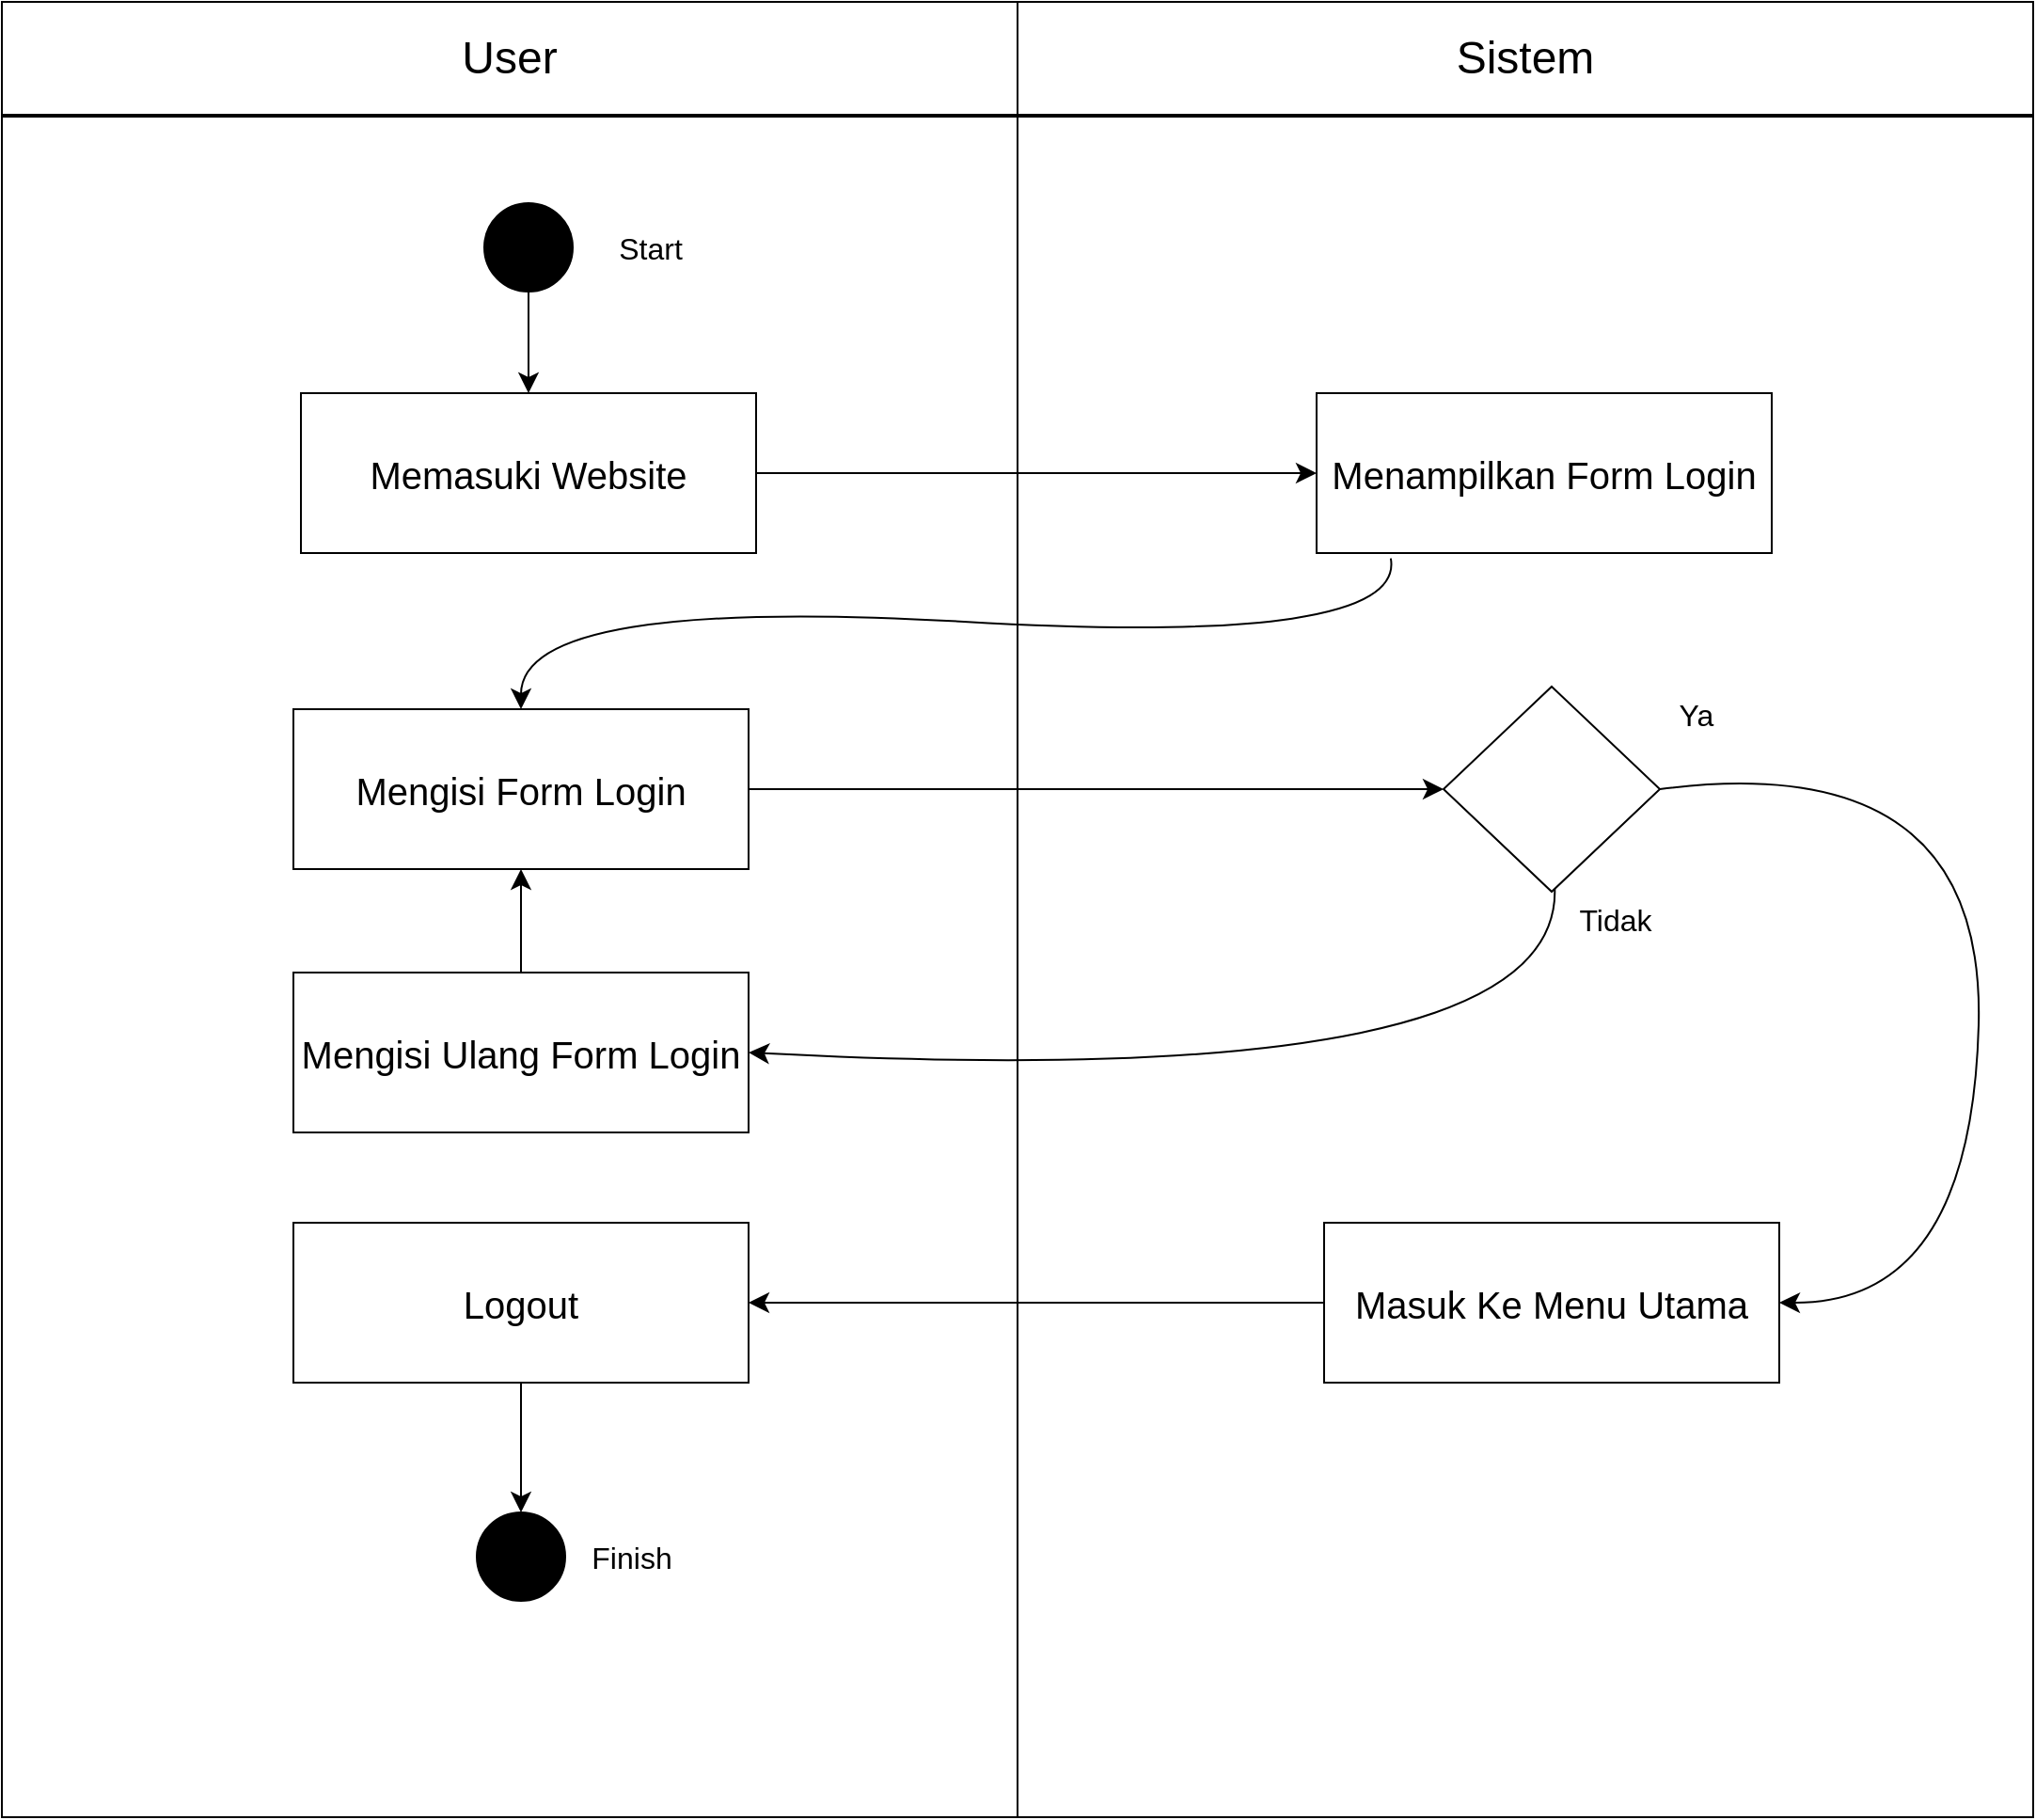 <mxfile version="24.4.2" type="github" pages="8">
  <diagram name="halaman 1" id="jX1yEsnVQ2Mt1PET6_B0">
    <mxGraphModel dx="2022" dy="2536" grid="0" gridSize="10" guides="1" tooltips="1" connect="1" arrows="1" fold="1" page="0" pageScale="1" pageWidth="827" pageHeight="1169" math="0" shadow="0">
      <root>
        <mxCell id="0" />
        <mxCell id="1" parent="0" />
        <mxCell id="RgO3EvkuZD4sCrjLnApr-1" value="" style="rounded=0;whiteSpace=wrap;html=1;" parent="1" vertex="1">
          <mxGeometry x="-457" y="-1228" width="540" height="904" as="geometry" />
        </mxCell>
        <mxCell id="RgO3EvkuZD4sCrjLnApr-2" value="" style="rounded=0;whiteSpace=wrap;html=1;" parent="1" vertex="1">
          <mxGeometry x="83" y="-1228" width="540" height="904" as="geometry" />
        </mxCell>
        <mxCell id="RgO3EvkuZD4sCrjLnApr-3" value="&lt;span style=&quot;font-size: 24px;&quot;&gt;User&lt;/span&gt;" style="rounded=0;whiteSpace=wrap;html=1;" parent="1" vertex="1">
          <mxGeometry x="-457" y="-1289" width="540" height="60" as="geometry" />
        </mxCell>
        <mxCell id="RgO3EvkuZD4sCrjLnApr-4" value="&lt;font style=&quot;font-size: 24px;&quot;&gt;Sistem&lt;/font&gt;" style="rounded=0;whiteSpace=wrap;html=1;" parent="1" vertex="1">
          <mxGeometry x="83" y="-1289" width="540" height="60" as="geometry" />
        </mxCell>
        <mxCell id="WjuRRJzNrgz6LJPotT3e-4" style="edgeStyle=none;curved=1;rounded=0;orthogonalLoop=1;jettySize=auto;html=1;entryX=1;entryY=0.5;entryDx=0;entryDy=0;fontSize=12;startSize=8;endSize=8;" parent="1" target="WjuRRJzNrgz6LJPotT3e-1" edge="1">
          <mxGeometry relative="1" as="geometry">
            <mxPoint x="256" y="-776.663" as="sourcePoint" />
          </mxGeometry>
        </mxCell>
        <mxCell id="8qqjcDmBQJ7AOgxvOAv4-7" style="edgeStyle=none;curved=1;rounded=0;orthogonalLoop=1;jettySize=auto;html=1;entryX=1;entryY=0.5;entryDx=0;entryDy=0;fontSize=12;startSize=8;endSize=8;exitX=0.5;exitY=1;exitDx=0;exitDy=0;" parent="1" target="8qqjcDmBQJ7AOgxvOAv4-6" edge="1">
          <mxGeometry relative="1" as="geometry">
            <Array as="points">
              <mxPoint x="390" y="-879" />
            </Array>
            <mxPoint x="377" y="-1008.0" as="sourcePoint" />
          </mxGeometry>
        </mxCell>
        <mxCell id="WjuRRJzNrgz6LJPotT3e-5" style="edgeStyle=none;curved=1;rounded=0;orthogonalLoop=1;jettySize=auto;html=1;entryX=0;entryY=0.5;entryDx=0;entryDy=0;fontSize=12;startSize=8;endSize=8;" parent="1" source="WjuRRJzNrgz6LJPotT3e-1" edge="1">
          <mxGeometry relative="1" as="geometry">
            <Array as="points">
              <mxPoint x="-192" y="-608" />
            </Array>
            <mxPoint x="256" y="-636.5" as="targetPoint" />
          </mxGeometry>
        </mxCell>
        <mxCell id="WjuRRJzNrgz6LJPotT3e-15" style="edgeStyle=none;curved=1;rounded=0;orthogonalLoop=1;jettySize=auto;html=1;entryX=0.5;entryY=0;entryDx=0;entryDy=0;fontSize=12;startSize=8;endSize=8;exitX=0.5;exitY=1;exitDx=0;exitDy=0;" parent="1" source="WjuRRJzNrgz6LJPotT3e-6" edge="1">
          <mxGeometry relative="1" as="geometry">
            <Array as="points">
              <mxPoint x="-210" y="-366" />
              <mxPoint x="388" y="-412" />
            </Array>
            <mxPoint x="373" y="-353" as="targetPoint" />
          </mxGeometry>
        </mxCell>
        <mxCell id="WjuRRJzNrgz6LJPotT3e-11" style="edgeStyle=none;curved=1;rounded=0;orthogonalLoop=1;jettySize=auto;html=1;fontSize=12;startSize=8;endSize=8;" parent="1" target="WjuRRJzNrgz6LJPotT3e-6" edge="1">
          <mxGeometry relative="1" as="geometry">
            <mxPoint x="332.123" y="-487.88" as="sourcePoint" />
          </mxGeometry>
        </mxCell>
        <mxCell id="WjuRRJzNrgz6LJPotT3e-26" style="edgeStyle=none;curved=1;rounded=0;orthogonalLoop=1;jettySize=auto;html=1;entryX=1;entryY=0.5;entryDx=0;entryDy=0;fontSize=12;startSize=8;endSize=8;" parent="1" target="WjuRRJzNrgz6LJPotT3e-12" edge="1">
          <mxGeometry relative="1" as="geometry">
            <Array as="points">
              <mxPoint x="610" y="-480" />
              <mxPoint x="526" y="-120" />
            </Array>
            <mxPoint x="420.473" y="-486.507" as="sourcePoint" />
          </mxGeometry>
        </mxCell>
        <mxCell id="WjuRRJzNrgz6LJPotT3e-16" style="edgeStyle=none;curved=1;rounded=0;orthogonalLoop=1;jettySize=auto;html=1;entryX=0.5;entryY=0;entryDx=0;entryDy=0;fontSize=12;startSize=8;endSize=8;" parent="1" target="WjuRRJzNrgz6LJPotT3e-12" edge="1">
          <mxGeometry relative="1" as="geometry">
            <Array as="points">
              <mxPoint x="-183" y="-352" />
            </Array>
            <mxPoint x="252" y="-319.531" as="sourcePoint" />
          </mxGeometry>
        </mxCell>
        <mxCell id="pb23axrcBJwXN7TSRvY9-23" style="edgeStyle=none;curved=1;rounded=0;orthogonalLoop=1;jettySize=auto;html=1;exitX=0.5;exitY=1;exitDx=0;exitDy=0;entryX=0.5;entryY=0;entryDx=0;entryDy=0;fontSize=12;startSize=8;endSize=8;" edge="1" parent="1" source="pb23axrcBJwXN7TSRvY9-24" target="pb23axrcBJwXN7TSRvY9-27">
          <mxGeometry relative="1" as="geometry" />
        </mxCell>
        <mxCell id="pb23axrcBJwXN7TSRvY9-24" value="" style="ellipse;whiteSpace=wrap;html=1;aspect=fixed;strokeColor=#000000;fillColor=#000000;" vertex="1" parent="1">
          <mxGeometry x="-200.5" y="-1182" width="47" height="47" as="geometry" />
        </mxCell>
        <mxCell id="pb23axrcBJwXN7TSRvY9-25" value="Start" style="text;html=1;align=center;verticalAlign=middle;whiteSpace=wrap;rounded=0;fontSize=16;" vertex="1" parent="1">
          <mxGeometry x="-142" y="-1173.5" width="60" height="30" as="geometry" />
        </mxCell>
        <mxCell id="pb23axrcBJwXN7TSRvY9-26" style="edgeStyle=none;curved=1;rounded=0;orthogonalLoop=1;jettySize=auto;html=1;fontSize=12;startSize=8;endSize=8;" edge="1" parent="1" source="pb23axrcBJwXN7TSRvY9-27" target="pb23axrcBJwXN7TSRvY9-29">
          <mxGeometry relative="1" as="geometry" />
        </mxCell>
        <mxCell id="pb23axrcBJwXN7TSRvY9-27" value="&lt;font style=&quot;font-size: 20px;&quot;&gt;Memasuki Website&lt;/font&gt;" style="rounded=0;whiteSpace=wrap;html=1;" vertex="1" parent="1">
          <mxGeometry x="-298" y="-1081" width="242" height="85" as="geometry" />
        </mxCell>
        <mxCell id="pb23axrcBJwXN7TSRvY9-28" style="edgeStyle=none;curved=1;rounded=0;orthogonalLoop=1;jettySize=auto;html=1;fontSize=12;startSize=8;endSize=8;entryX=0.5;entryY=0;entryDx=0;entryDy=0;exitX=0.163;exitY=1.033;exitDx=0;exitDy=0;exitPerimeter=0;" edge="1" parent="1" source="pb23axrcBJwXN7TSRvY9-29" target="pb23axrcBJwXN7TSRvY9-38">
          <mxGeometry relative="1" as="geometry">
            <Array as="points">
              <mxPoint x="290" y="-946" />
              <mxPoint x="-181" y="-973" />
            </Array>
          </mxGeometry>
        </mxCell>
        <mxCell id="pb23axrcBJwXN7TSRvY9-29" value="&lt;font style=&quot;font-size: 20px;&quot;&gt;Menampilkan Form Login&lt;/font&gt;" style="rounded=0;whiteSpace=wrap;html=1;" vertex="1" parent="1">
          <mxGeometry x="242" y="-1081" width="242" height="85" as="geometry" />
        </mxCell>
        <mxCell id="pb23axrcBJwXN7TSRvY9-30" style="edgeStyle=none;curved=1;rounded=0;orthogonalLoop=1;jettySize=auto;html=1;fontSize=12;startSize=8;endSize=8;" edge="1" parent="1" source="pb23axrcBJwXN7TSRvY9-31" target="pb23axrcBJwXN7TSRvY9-38">
          <mxGeometry relative="1" as="geometry" />
        </mxCell>
        <mxCell id="pb23axrcBJwXN7TSRvY9-31" value="&lt;span style=&quot;font-size: 20px;&quot;&gt;Mengisi Ulang Form Login&lt;/span&gt;" style="rounded=0;whiteSpace=wrap;html=1;" vertex="1" parent="1">
          <mxGeometry x="-302" y="-773" width="242" height="85" as="geometry" />
        </mxCell>
        <mxCell id="pb23axrcBJwXN7TSRvY9-32" style="edgeStyle=none;curved=1;rounded=0;orthogonalLoop=1;jettySize=auto;html=1;entryX=1;entryY=0.5;entryDx=0;entryDy=0;fontSize=12;startSize=8;endSize=8;" edge="1" parent="1" source="pb23axrcBJwXN7TSRvY9-33" target="pb23axrcBJwXN7TSRvY9-40">
          <mxGeometry relative="1" as="geometry" />
        </mxCell>
        <mxCell id="pb23axrcBJwXN7TSRvY9-33" value="&lt;span style=&quot;font-size: 20px;&quot;&gt;Masuk Ke Menu Utama&lt;/span&gt;" style="rounded=0;whiteSpace=wrap;html=1;" vertex="1" parent="1">
          <mxGeometry x="246" y="-640" width="242" height="85" as="geometry" />
        </mxCell>
        <mxCell id="pb23axrcBJwXN7TSRvY9-34" style="edgeStyle=none;curved=1;rounded=0;orthogonalLoop=1;jettySize=auto;html=1;fontSize=12;startSize=8;endSize=8;entryX=1;entryY=0.5;entryDx=0;entryDy=0;" edge="1" parent="1" source="pb23axrcBJwXN7TSRvY9-36" target="pb23axrcBJwXN7TSRvY9-31">
          <mxGeometry relative="1" as="geometry">
            <Array as="points">
              <mxPoint x="372" y="-708" />
            </Array>
          </mxGeometry>
        </mxCell>
        <mxCell id="pb23axrcBJwXN7TSRvY9-35" style="edgeStyle=none;curved=1;rounded=0;orthogonalLoop=1;jettySize=auto;html=1;entryX=1;entryY=0.5;entryDx=0;entryDy=0;fontSize=12;startSize=8;endSize=8;exitX=1;exitY=0.5;exitDx=0;exitDy=0;" edge="1" parent="1" target="pb23axrcBJwXN7TSRvY9-33">
          <mxGeometry relative="1" as="geometry">
            <mxPoint x="424.5" y="-870.5" as="sourcePoint" />
            <mxPoint x="488" y="-652.5" as="targetPoint" />
            <Array as="points">
              <mxPoint x="598" y="-893" />
              <mxPoint x="590" y="-597" />
            </Array>
          </mxGeometry>
        </mxCell>
        <mxCell id="pb23axrcBJwXN7TSRvY9-36" value="" style="rhombus;whiteSpace=wrap;html=1;" vertex="1" parent="1">
          <mxGeometry x="309.5" y="-925" width="115" height="109" as="geometry" />
        </mxCell>
        <mxCell id="pb23axrcBJwXN7TSRvY9-37" style="edgeStyle=none;curved=1;rounded=0;orthogonalLoop=1;jettySize=auto;html=1;fontSize=12;startSize=8;endSize=8;" edge="1" parent="1" source="pb23axrcBJwXN7TSRvY9-38" target="pb23axrcBJwXN7TSRvY9-36">
          <mxGeometry relative="1" as="geometry" />
        </mxCell>
        <mxCell id="pb23axrcBJwXN7TSRvY9-38" value="&lt;font style=&quot;font-size: 20px;&quot;&gt;Mengisi Form Login&lt;/font&gt;" style="rounded=0;whiteSpace=wrap;html=1;" vertex="1" parent="1">
          <mxGeometry x="-302" y="-913" width="242" height="85" as="geometry" />
        </mxCell>
        <mxCell id="pb23axrcBJwXN7TSRvY9-39" style="edgeStyle=none;curved=1;rounded=0;orthogonalLoop=1;jettySize=auto;html=1;entryX=0.5;entryY=0;entryDx=0;entryDy=0;fontSize=12;startSize=8;endSize=8;" edge="1" parent="1" source="pb23axrcBJwXN7TSRvY9-40" target="pb23axrcBJwXN7TSRvY9-41">
          <mxGeometry relative="1" as="geometry" />
        </mxCell>
        <mxCell id="pb23axrcBJwXN7TSRvY9-40" value="&lt;span style=&quot;font-size: 20px;&quot;&gt;Logout&lt;/span&gt;" style="rounded=0;whiteSpace=wrap;html=1;" vertex="1" parent="1">
          <mxGeometry x="-302" y="-640" width="242" height="85" as="geometry" />
        </mxCell>
        <mxCell id="pb23axrcBJwXN7TSRvY9-41" value="" style="ellipse;whiteSpace=wrap;html=1;aspect=fixed;strokeColor=#000000;fillColor=#000000;" vertex="1" parent="1">
          <mxGeometry x="-204.5" y="-486" width="47" height="47" as="geometry" />
        </mxCell>
        <mxCell id="pb23axrcBJwXN7TSRvY9-42" value="Finish" style="text;html=1;align=center;verticalAlign=middle;whiteSpace=wrap;rounded=0;fontSize=16;" vertex="1" parent="1">
          <mxGeometry x="-152" y="-477.5" width="60" height="30" as="geometry" />
        </mxCell>
        <mxCell id="pb23axrcBJwXN7TSRvY9-43" value="Ya" style="text;html=1;align=center;verticalAlign=middle;whiteSpace=wrap;rounded=0;fontSize=16;" vertex="1" parent="1">
          <mxGeometry x="414" y="-925" width="60" height="30" as="geometry" />
        </mxCell>
        <mxCell id="pb23axrcBJwXN7TSRvY9-44" value="Tidak" style="text;html=1;align=center;verticalAlign=middle;whiteSpace=wrap;rounded=0;fontSize=16;" vertex="1" parent="1">
          <mxGeometry x="371" y="-816" width="60" height="30" as="geometry" />
        </mxCell>
      </root>
    </mxGraphModel>
  </diagram>
  <diagram id="iw1356oEzjfezYxsl4SE" name="Halaman-2">
    <mxGraphModel dx="1520" dy="884" grid="0" gridSize="10" guides="1" tooltips="1" connect="1" arrows="1" fold="1" page="0" pageScale="1" pageWidth="827" pageHeight="1169" math="0" shadow="0">
      <root>
        <mxCell id="0" />
        <mxCell id="1" parent="0" />
        <mxCell id="AgO5KMO1aCXZVUEn6d6r-1" value="" style="rounded=0;whiteSpace=wrap;html=1;" parent="1" vertex="1">
          <mxGeometry x="-370" y="-107" width="872" height="744" as="geometry" />
        </mxCell>
        <mxCell id="AgO5KMO1aCXZVUEn6d6r-2" value="" style="rounded=0;whiteSpace=wrap;html=1;" parent="1" vertex="1">
          <mxGeometry x="-215" y="-37" width="668" height="643" as="geometry" />
        </mxCell>
        <mxCell id="AgO5KMO1aCXZVUEn6d6r-3" value="&lt;font style=&quot;font-size: 20px;&quot;&gt;Admin&lt;/font&gt;" style="shape=umlActor;verticalLabelPosition=bottom;verticalAlign=top;html=1;outlineConnect=0;fontStyle=1;fontSize=14;" parent="1" vertex="1">
          <mxGeometry x="-303" y="47" width="30" height="60" as="geometry" />
        </mxCell>
        <mxCell id="AgO5KMO1aCXZVUEn6d6r-4" value="&lt;span style=&quot;font-size: 20px; font-family: &amp;quot;Times New Roman&amp;quot;, serif;&quot; lang=&quot;id&quot;&gt;Mengelola&lt;span style=&quot;letter-spacing:-.2pt&quot;&gt; &lt;/span&gt;data&lt;span style=&quot;letter-spacing:-.25pt&quot;&gt; &lt;/span&gt;&lt;i&gt;user&lt;/i&gt;.&lt;/span&gt;" style="ellipse;whiteSpace=wrap;html=1;" parent="1" vertex="1">
          <mxGeometry x="-150" y="-15" width="214" height="80" as="geometry" />
        </mxCell>
        <mxCell id="AgO5KMO1aCXZVUEn6d6r-5" value="&lt;font style=&quot;font-size: 20px;&quot;&gt;Donatur&lt;/font&gt;" style="shape=umlActor;verticalLabelPosition=bottom;verticalAlign=top;html=1;outlineConnect=0;fontStyle=1;fontSize=14;" parent="1" vertex="1">
          <mxGeometry x="-303" y="310" width="30" height="60" as="geometry" />
        </mxCell>
        <mxCell id="AgO5KMO1aCXZVUEn6d6r-6" value="&lt;span style=&quot;font-size: 20px; font-family: &amp;quot;Times New Roman&amp;quot;, serif;&quot; lang=&quot;id&quot;&gt;Mengelola&lt;span style=&quot;letter-spacing:-.25pt&quot;&gt; &lt;/span&gt;data&lt;span style=&quot;letter-spacing:-.25pt&quot;&gt; &lt;/span&gt;donatur&lt;/span&gt;" style="ellipse;whiteSpace=wrap;html=1;" parent="1" vertex="1">
          <mxGeometry x="-150" y="203" width="214" height="80" as="geometry" />
        </mxCell>
        <mxCell id="AgO5KMO1aCXZVUEn6d6r-7" value="&lt;span style=&quot;font-size: 20px; font-family: &amp;quot;Times New Roman&amp;quot;, serif;&quot; lang=&quot;id&quot;&gt;Mengelola&lt;span style=&quot;letter-spacing:-.2pt&quot;&gt; &lt;/span&gt;data&lt;span style=&quot;letter-spacing:-.25pt&quot;&gt;&amp;nbsp;transaksi&lt;/span&gt;&lt;/span&gt;" style="ellipse;whiteSpace=wrap;html=1;" parent="1" vertex="1">
          <mxGeometry x="-150" y="389" width="214" height="80" as="geometry" />
        </mxCell>
        <mxCell id="AgO5KMO1aCXZVUEn6d6r-8" value="&lt;span style=&quot;font-family: &amp;quot;Times New Roman&amp;quot;, serif;&quot; lang=&quot;id&quot;&gt;&lt;font style=&quot;font-size: 20px;&quot;&gt;Mengelola&lt;span style=&quot;letter-spacing: -0.2pt;&quot;&gt;&amp;nbsp;laporan&lt;/span&gt;&lt;/font&gt;&lt;/span&gt;&lt;div style=&quot;&quot;&gt;&lt;span style=&quot;font-family: &amp;quot;Times New Roman&amp;quot;, serif;&quot; lang=&quot;id&quot;&gt;&lt;font style=&quot;font-size: 20px;&quot;&gt;penggalangan dana&lt;/font&gt;&lt;/span&gt;&lt;/div&gt;" style="ellipse;whiteSpace=wrap;html=1;fontSize=20;" parent="1" vertex="1">
          <mxGeometry x="-150" y="296" width="214" height="80" as="geometry" />
        </mxCell>
        <mxCell id="AgO5KMO1aCXZVUEn6d6r-9" value="" style="endArrow=none;html=1;rounded=0;fontSize=12;startSize=8;endSize=8;curved=1;entryX=0;entryY=0.5;entryDx=0;entryDy=0;" parent="1" source="AgO5KMO1aCXZVUEn6d6r-3" target="AgO5KMO1aCXZVUEn6d6r-4" edge="1">
          <mxGeometry width="50" height="50" relative="1" as="geometry">
            <mxPoint x="-83" y="283" as="sourcePoint" />
            <mxPoint x="-33" y="233" as="targetPoint" />
          </mxGeometry>
        </mxCell>
        <mxCell id="AgO5KMO1aCXZVUEn6d6r-10" value="" style="endArrow=none;html=1;rounded=0;fontSize=12;startSize=8;endSize=8;curved=1;entryX=0;entryY=0.5;entryDx=0;entryDy=0;" parent="1" source="AgO5KMO1aCXZVUEn6d6r-3" target="AgO5KMO1aCXZVUEn6d6r-6" edge="1">
          <mxGeometry width="50" height="50" relative="1" as="geometry">
            <mxPoint x="-263" y="86" as="sourcePoint" />
            <mxPoint x="-48" y="70" as="targetPoint" />
          </mxGeometry>
        </mxCell>
        <mxCell id="AgO5KMO1aCXZVUEn6d6r-11" value="" style="endArrow=none;html=1;rounded=0;fontSize=12;startSize=8;endSize=8;curved=1;entryX=0;entryY=0.5;entryDx=0;entryDy=0;" parent="1" source="AgO5KMO1aCXZVUEn6d6r-3" target="AgO5KMO1aCXZVUEn6d6r-7" edge="1">
          <mxGeometry width="50" height="50" relative="1" as="geometry">
            <mxPoint x="-253" y="96" as="sourcePoint" />
            <mxPoint x="-38" y="80" as="targetPoint" />
          </mxGeometry>
        </mxCell>
        <mxCell id="AgO5KMO1aCXZVUEn6d6r-12" value="" style="endArrow=none;html=1;rounded=0;fontSize=12;startSize=8;endSize=8;curved=1;entryX=0;entryY=0.5;entryDx=0;entryDy=0;" parent="1" source="AgO5KMO1aCXZVUEn6d6r-3" target="AgO5KMO1aCXZVUEn6d6r-8" edge="1">
          <mxGeometry width="50" height="50" relative="1" as="geometry">
            <mxPoint x="-263" y="100" as="sourcePoint" />
            <mxPoint x="-48" y="283" as="targetPoint" />
          </mxGeometry>
        </mxCell>
        <mxCell id="AgO5KMO1aCXZVUEn6d6r-13" value="" style="endArrow=none;html=1;rounded=0;fontSize=12;startSize=8;endSize=8;curved=1;entryX=0;entryY=0.5;entryDx=0;entryDy=0;" parent="1" source="AgO5KMO1aCXZVUEn6d6r-5" target="AgO5KMO1aCXZVUEn6d6r-7" edge="1">
          <mxGeometry width="50" height="50" relative="1" as="geometry">
            <mxPoint x="-263" y="353" as="sourcePoint" />
            <mxPoint x="-48" y="403" as="targetPoint" />
          </mxGeometry>
        </mxCell>
        <mxCell id="AgO5KMO1aCXZVUEn6d6r-14" value="&lt;font face=&quot;Times New Roman, serif&quot;&gt;&lt;span style=&quot;font-size: 20px;&quot;&gt;Melakukan login&lt;/span&gt;&lt;/font&gt;" style="ellipse;whiteSpace=wrap;html=1;" parent="1" vertex="1">
          <mxGeometry x="213" y="205.5" width="214" height="80" as="geometry" />
        </mxCell>
        <mxCell id="AgO5KMO1aCXZVUEn6d6r-15" value="" style="endArrow=classic;html=1;rounded=0;fontSize=12;startSize=8;endSize=8;curved=1;entryX=0.124;entryY=0.199;entryDx=0;entryDy=0;exitX=1;exitY=0.5;exitDx=0;exitDy=0;entryPerimeter=0;" parent="1" source="AgO5KMO1aCXZVUEn6d6r-4" target="AgO5KMO1aCXZVUEn6d6r-14" edge="1">
          <mxGeometry relative="1" as="geometry">
            <mxPoint x="62" y="151" as="sourcePoint" />
            <mxPoint x="162" y="151" as="targetPoint" />
          </mxGeometry>
        </mxCell>
        <mxCell id="AgO5KMO1aCXZVUEn6d6r-16" value="&amp;lt;&amp;lt;Include&amp;gt;&amp;gt;" style="edgeLabel;resizable=0;html=1;fontSize=12;;align=center;verticalAlign=middle;" parent="AgO5KMO1aCXZVUEn6d6r-15" connectable="0" vertex="1">
          <mxGeometry relative="1" as="geometry" />
        </mxCell>
        <mxCell id="AgO5KMO1aCXZVUEn6d6r-17" value="" style="endArrow=classic;html=1;rounded=0;fontSize=12;startSize=8;endSize=8;curved=1;exitX=1;exitY=0.5;exitDx=0;exitDy=0;entryX=0.011;entryY=0.356;entryDx=0;entryDy=0;entryPerimeter=0;" parent="1" source="AgO5KMO1aCXZVUEn6d6r-6" target="AgO5KMO1aCXZVUEn6d6r-14" edge="1">
          <mxGeometry relative="1" as="geometry">
            <mxPoint x="166" y="70" as="sourcePoint" />
            <mxPoint x="329" y="246" as="targetPoint" />
          </mxGeometry>
        </mxCell>
        <mxCell id="AgO5KMO1aCXZVUEn6d6r-18" value="&amp;lt;&amp;lt;Include&amp;gt;&amp;gt;" style="edgeLabel;resizable=0;html=1;fontSize=12;;align=center;verticalAlign=middle;" parent="AgO5KMO1aCXZVUEn6d6r-17" connectable="0" vertex="1">
          <mxGeometry relative="1" as="geometry" />
        </mxCell>
        <mxCell id="AgO5KMO1aCXZVUEn6d6r-19" value="" style="endArrow=classic;html=1;rounded=0;fontSize=12;startSize=8;endSize=8;curved=1;entryX=0;entryY=1;entryDx=0;entryDy=0;exitX=1;exitY=0.5;exitDx=0;exitDy=0;" parent="1" source="AgO5KMO1aCXZVUEn6d6r-7" target="AgO5KMO1aCXZVUEn6d6r-14" edge="1">
          <mxGeometry relative="1" as="geometry">
            <mxPoint x="176" y="80" as="sourcePoint" />
            <mxPoint x="349" y="266" as="targetPoint" />
          </mxGeometry>
        </mxCell>
        <mxCell id="AgO5KMO1aCXZVUEn6d6r-20" value="&amp;lt;&amp;lt;Include&amp;gt;&amp;gt;" style="edgeLabel;resizable=0;html=1;fontSize=12;;align=center;verticalAlign=middle;" parent="AgO5KMO1aCXZVUEn6d6r-19" connectable="0" vertex="1">
          <mxGeometry relative="1" as="geometry" />
        </mxCell>
        <mxCell id="AgO5KMO1aCXZVUEn6d6r-21" value="" style="endArrow=classic;html=1;rounded=0;fontSize=12;startSize=8;endSize=8;curved=1;exitX=1;exitY=0.5;exitDx=0;exitDy=0;entryX=0.018;entryY=0.666;entryDx=0;entryDy=0;entryPerimeter=0;" parent="1" source="AgO5KMO1aCXZVUEn6d6r-8" target="AgO5KMO1aCXZVUEn6d6r-14" edge="1">
          <mxGeometry relative="1" as="geometry">
            <mxPoint x="186" y="90" as="sourcePoint" />
            <mxPoint x="359" y="276" as="targetPoint" />
          </mxGeometry>
        </mxCell>
        <mxCell id="AgO5KMO1aCXZVUEn6d6r-22" value="&amp;lt;&amp;lt;Include&amp;gt;&amp;gt;" style="edgeLabel;resizable=0;html=1;fontSize=12;;align=center;verticalAlign=middle;" parent="AgO5KMO1aCXZVUEn6d6r-21" connectable="0" vertex="1">
          <mxGeometry relative="1" as="geometry" />
        </mxCell>
        <mxCell id="AgO5KMO1aCXZVUEn6d6r-23" value="&lt;span style=&quot;font-family: &amp;quot;Times New Roman&amp;quot;, serif;&quot; lang=&quot;id&quot;&gt;&lt;font style=&quot;font-size: 20px;&quot;&gt;Mengelola data&lt;/font&gt;&lt;/span&gt;&lt;div&gt;&lt;span style=&quot;font-family: &amp;quot;Times New Roman&amp;quot;, serif;&quot; lang=&quot;id&quot;&gt;&lt;font style=&quot;font-size: 20px;&quot;&gt;penggalangan dana&lt;/font&gt;&lt;/span&gt;&lt;/div&gt;" style="ellipse;whiteSpace=wrap;html=1;" parent="1" vertex="1">
          <mxGeometry x="-165.5" y="81" width="245" height="104" as="geometry" />
        </mxCell>
        <mxCell id="AgO5KMO1aCXZVUEn6d6r-24" value="" style="endArrow=none;html=1;rounded=0;fontSize=12;startSize=8;endSize=8;curved=1;entryX=0;entryY=0.5;entryDx=0;entryDy=0;" parent="1" source="AgO5KMO1aCXZVUEn6d6r-3" target="AgO5KMO1aCXZVUEn6d6r-23" edge="1">
          <mxGeometry width="50" height="50" relative="1" as="geometry">
            <mxPoint x="-277" y="142" as="sourcePoint" />
            <mxPoint x="-37" y="300" as="targetPoint" />
          </mxGeometry>
        </mxCell>
        <mxCell id="AgO5KMO1aCXZVUEn6d6r-25" value="" style="endArrow=classic;html=1;rounded=0;fontSize=12;startSize=8;endSize=8;curved=1;entryX=0.048;entryY=0.298;entryDx=0;entryDy=0;exitX=1;exitY=0.5;exitDx=0;exitDy=0;entryPerimeter=0;" parent="1" source="AgO5KMO1aCXZVUEn6d6r-23" target="AgO5KMO1aCXZVUEn6d6r-14" edge="1">
          <mxGeometry relative="1" as="geometry">
            <mxPoint x="58" y="218" as="sourcePoint" />
            <mxPoint x="236" y="288" as="targetPoint" />
          </mxGeometry>
        </mxCell>
        <mxCell id="AgO5KMO1aCXZVUEn6d6r-26" value="&amp;lt;&amp;lt;Include&amp;gt;&amp;gt;" style="edgeLabel;resizable=0;html=1;fontSize=12;;align=center;verticalAlign=middle;" parent="AgO5KMO1aCXZVUEn6d6r-25" connectable="0" vertex="1">
          <mxGeometry relative="1" as="geometry" />
        </mxCell>
        <mxCell id="AgO5KMO1aCXZVUEn6d6r-27" value="&lt;span style=&quot;font-size: 20px; font-family: &amp;quot;Times New Roman&amp;quot;, serif;&quot; lang=&quot;id&quot;&gt;Mengelola&lt;span style=&quot;letter-spacing:-.2pt&quot;&gt; &lt;/span&gt;data&lt;span style=&quot;letter-spacing:-.25pt&quot;&gt;&amp;nbsp;pembayaran&lt;/span&gt;&lt;/span&gt;" style="ellipse;whiteSpace=wrap;html=1;" parent="1" vertex="1">
          <mxGeometry x="-150" y="489" width="214" height="80" as="geometry" />
        </mxCell>
        <mxCell id="AgO5KMO1aCXZVUEn6d6r-28" value="" style="endArrow=none;html=1;rounded=0;fontSize=12;startSize=8;endSize=8;curved=1;entryX=0;entryY=0.5;entryDx=0;entryDy=0;" parent="1" source="AgO5KMO1aCXZVUEn6d6r-5" target="AgO5KMO1aCXZVUEn6d6r-27" edge="1">
          <mxGeometry width="50" height="50" relative="1" as="geometry">
            <mxPoint x="-273" y="450" as="sourcePoint" />
            <mxPoint x="-48" y="503" as="targetPoint" />
          </mxGeometry>
        </mxCell>
        <mxCell id="AgO5KMO1aCXZVUEn6d6r-29" value="" style="endArrow=classic;html=1;rounded=0;fontSize=12;startSize=8;endSize=8;curved=1;exitX=1;exitY=0.5;exitDx=0;exitDy=0;" parent="1" source="AgO5KMO1aCXZVUEn6d6r-27" target="AgO5KMO1aCXZVUEn6d6r-14" edge="1">
          <mxGeometry relative="1" as="geometry">
            <mxPoint x="176" y="180" as="sourcePoint" />
            <mxPoint x="244" y="374" as="targetPoint" />
          </mxGeometry>
        </mxCell>
        <mxCell id="AgO5KMO1aCXZVUEn6d6r-30" value="&amp;lt;&amp;lt;Include&amp;gt;&amp;gt;" style="edgeLabel;resizable=0;html=1;fontSize=12;;align=center;verticalAlign=middle;" parent="AgO5KMO1aCXZVUEn6d6r-29" connectable="0" vertex="1">
          <mxGeometry relative="1" as="geometry" />
        </mxCell>
        <mxCell id="AgO5KMO1aCXZVUEn6d6r-31" value="&lt;span style=&quot;font-size: 20px;&quot; lang=&quot;id&quot;&gt;&lt;b&gt;SISTEM&lt;span style=&quot;letter-spacing:-.8pt&quot;&gt; &lt;/span&gt;INFORMASI PENYALURAN DONASI BERBASIS &lt;i&gt;WEBSITE&lt;/i&gt;&lt;/b&gt;&lt;/span&gt;" style="text;html=1;align=center;verticalAlign=middle;whiteSpace=wrap;rounded=0;fontSize=16;" parent="1" vertex="1">
          <mxGeometry x="-265.5" y="-104" width="663" height="30" as="geometry" />
        </mxCell>
      </root>
    </mxGraphModel>
  </diagram>
  <diagram id="MZUyWClu__bzq8FrSVtX" name="Halaman-3">
    <mxGraphModel dx="2348" dy="2808" grid="0" gridSize="10" guides="1" tooltips="1" connect="1" arrows="1" fold="1" page="0" pageScale="1" pageWidth="827" pageHeight="1169" math="0" shadow="0">
      <root>
        <mxCell id="0" />
        <mxCell id="1" parent="0" />
        <mxCell id="Sc-U43HcOdUArI4lmvkl-1" value="" style="rounded=0;whiteSpace=wrap;html=1;" parent="1" vertex="1">
          <mxGeometry x="-457" y="-1228" width="540" height="979" as="geometry" />
        </mxCell>
        <mxCell id="Sc-U43HcOdUArI4lmvkl-2" value="" style="rounded=0;whiteSpace=wrap;html=1;" parent="1" vertex="1">
          <mxGeometry x="83" y="-1228" width="540" height="979" as="geometry" />
        </mxCell>
        <mxCell id="Sc-U43HcOdUArI4lmvkl-3" value="&lt;font style=&quot;font-size: 24px;&quot;&gt;Admin&lt;/font&gt;" style="rounded=0;whiteSpace=wrap;html=1;" parent="1" vertex="1">
          <mxGeometry x="-457" y="-1289" width="540" height="60" as="geometry" />
        </mxCell>
        <mxCell id="Sc-U43HcOdUArI4lmvkl-4" value="&lt;font style=&quot;font-size: 24px;&quot;&gt;Sistem&lt;/font&gt;" style="rounded=0;whiteSpace=wrap;html=1;" parent="1" vertex="1">
          <mxGeometry x="83" y="-1289" width="540" height="60" as="geometry" />
        </mxCell>
        <mxCell id="Sc-U43HcOdUArI4lmvkl-5" value="" style="ellipse;whiteSpace=wrap;html=1;aspect=fixed;strokeColor=#000000;fillColor=#000000;" parent="1" vertex="1">
          <mxGeometry x="-210.5" y="-1192" width="47" height="47" as="geometry" />
        </mxCell>
        <mxCell id="Sc-U43HcOdUArI4lmvkl-6" value="" style="endArrow=classic;html=1;rounded=0;fontSize=12;startSize=8;endSize=8;curved=1;exitX=0.5;exitY=1;exitDx=0;exitDy=0;" parent="1" source="Sc-U43HcOdUArI4lmvkl-5" target="Sc-U43HcOdUArI4lmvkl-8" edge="1">
          <mxGeometry width="50" height="50" relative="1" as="geometry">
            <mxPoint x="-179" y="-934" as="sourcePoint" />
            <mxPoint x="-187" y="-1067" as="targetPoint" />
          </mxGeometry>
        </mxCell>
        <mxCell id="Sc-U43HcOdUArI4lmvkl-7" style="edgeStyle=none;curved=1;rounded=0;orthogonalLoop=1;jettySize=auto;html=1;fontSize=12;startSize=8;endSize=8;entryX=0;entryY=0.5;entryDx=0;entryDy=0;" parent="1" source="Sc-U43HcOdUArI4lmvkl-8" target="Sc-U43HcOdUArI4lmvkl-14" edge="1">
          <mxGeometry relative="1" as="geometry">
            <mxPoint x="136" y="-1051" as="targetPoint" />
          </mxGeometry>
        </mxCell>
        <mxCell id="Sc-U43HcOdUArI4lmvkl-8" value="&lt;font style=&quot;font-size: 24px;&quot;&gt;Melakukan Login&lt;/font&gt;" style="rounded=0;whiteSpace=wrap;html=1;" parent="1" vertex="1">
          <mxGeometry x="-312" y="-1097" width="250" height="92" as="geometry" />
        </mxCell>
        <mxCell id="Sc-U43HcOdUArI4lmvkl-9" value="Start" style="text;html=1;align=center;verticalAlign=middle;whiteSpace=wrap;rounded=0;fontSize=16;" parent="1" vertex="1">
          <mxGeometry x="-152" y="-1183.5" width="60" height="30" as="geometry" />
        </mxCell>
        <mxCell id="Sc-U43HcOdUArI4lmvkl-10" value="" style="edgeStyle=none;curved=1;rounded=0;orthogonalLoop=1;jettySize=auto;html=1;fontSize=12;startSize=8;endSize=8;" parent="1" source="Sc-U43HcOdUArI4lmvkl-11" target="Sc-U43HcOdUArI4lmvkl-18" edge="1">
          <mxGeometry relative="1" as="geometry" />
        </mxCell>
        <mxCell id="Sc-U43HcOdUArI4lmvkl-11" value="&lt;font style=&quot;font-size: 24px;&quot;&gt;Menampilkan halaman registrasi&lt;/font&gt;" style="rounded=0;whiteSpace=wrap;html=1;" parent="1" vertex="1">
          <mxGeometry x="191" y="-912" width="298" height="92" as="geometry" />
        </mxCell>
        <mxCell id="Sc-U43HcOdUArI4lmvkl-12" value="" style="edgeStyle=none;curved=1;rounded=0;orthogonalLoop=1;jettySize=auto;html=1;fontSize=12;startSize=8;endSize=8;entryX=1;entryY=0.5;entryDx=0;entryDy=0;" parent="1" target="Sc-U43HcOdUArI4lmvkl-16" edge="1">
          <mxGeometry relative="1" as="geometry">
            <mxPoint x="552" y="-705" as="sourcePoint" />
          </mxGeometry>
        </mxCell>
        <mxCell id="Sc-U43HcOdUArI4lmvkl-13" value="" style="edgeStyle=none;curved=1;rounded=0;orthogonalLoop=1;jettySize=auto;html=1;fontSize=12;startSize=8;endSize=8;" parent="1" source="Sc-U43HcOdUArI4lmvkl-14" target="Sc-U43HcOdUArI4lmvkl-11" edge="1">
          <mxGeometry relative="1" as="geometry" />
        </mxCell>
        <mxCell id="Sc-U43HcOdUArI4lmvkl-14" value="" style="rhombus;whiteSpace=wrap;html=1;" parent="1" vertex="1">
          <mxGeometry x="287" y="-1102" width="106" height="102" as="geometry" />
        </mxCell>
        <mxCell id="Sc-U43HcOdUArI4lmvkl-15" value="" style="edgeStyle=none;curved=1;rounded=0;orthogonalLoop=1;jettySize=auto;html=1;fontSize=12;startSize=8;endSize=8;" parent="1" source="Sc-U43HcOdUArI4lmvkl-16" target="Sc-U43HcOdUArI4lmvkl-23" edge="1">
          <mxGeometry relative="1" as="geometry" />
        </mxCell>
        <mxCell id="Sc-U43HcOdUArI4lmvkl-16" value="&lt;font style=&quot;font-size: 24px;&quot;&gt;Menampilkan Menu Dashboard&lt;/font&gt;" style="whiteSpace=wrap;html=1;" parent="1" vertex="1">
          <mxGeometry x="212" y="-748" width="256" height="86" as="geometry" />
        </mxCell>
        <mxCell id="Sc-U43HcOdUArI4lmvkl-17" value="" style="edgeStyle=none;curved=1;rounded=0;orthogonalLoop=1;jettySize=auto;html=1;fontSize=12;startSize=8;endSize=8;" parent="1" source="Sc-U43HcOdUArI4lmvkl-18" target="Sc-U43HcOdUArI4lmvkl-8" edge="1">
          <mxGeometry relative="1" as="geometry" />
        </mxCell>
        <mxCell id="Sc-U43HcOdUArI4lmvkl-18" value="&lt;span style=&quot;font-size: 24px;&quot;&gt;Mengisi ulang form login&lt;/span&gt;" style="whiteSpace=wrap;html=1;rounded=0;" parent="1" vertex="1">
          <mxGeometry x="-307" y="-915.5" width="240" height="99" as="geometry" />
        </mxCell>
        <mxCell id="Sc-U43HcOdUArI4lmvkl-19" value="Gagal" style="text;html=1;align=center;verticalAlign=middle;whiteSpace=wrap;rounded=0;fontSize=16;" parent="1" vertex="1">
          <mxGeometry x="347.5" y="-988" width="60" height="30" as="geometry" />
        </mxCell>
        <mxCell id="Sc-U43HcOdUArI4lmvkl-20" value="Berhasil" style="text;html=1;align=center;verticalAlign=middle;whiteSpace=wrap;rounded=0;fontSize=16;" parent="1" vertex="1">
          <mxGeometry x="397" y="-1088" width="60" height="30" as="geometry" />
        </mxCell>
        <mxCell id="Sc-U43HcOdUArI4lmvkl-21" value="" style="edgeStyle=none;curved=1;rounded=0;orthogonalLoop=1;jettySize=auto;html=1;fontSize=12;startSize=8;endSize=8;exitX=1;exitY=0.5;exitDx=0;exitDy=0;" parent="1" source="Sc-U43HcOdUArI4lmvkl-26" target="Sc-U43HcOdUArI4lmvkl-25" edge="1">
          <mxGeometry relative="1" as="geometry" />
        </mxCell>
        <mxCell id="Sc-U43HcOdUArI4lmvkl-22" value="" style="edgeStyle=none;curved=1;rounded=0;orthogonalLoop=1;jettySize=auto;html=1;fontSize=12;startSize=8;endSize=8;" parent="1" source="Sc-U43HcOdUArI4lmvkl-23" target="Sc-U43HcOdUArI4lmvkl-26" edge="1">
          <mxGeometry relative="1" as="geometry" />
        </mxCell>
        <mxCell id="Sc-U43HcOdUArI4lmvkl-23" value="&lt;font style=&quot;font-size: 24px;&quot;&gt;Membuat campaign donasi baru&lt;/font&gt;" style="whiteSpace=wrap;html=1;" parent="1" vertex="1">
          <mxGeometry x="-328" y="-759.5" width="282" height="109" as="geometry" />
        </mxCell>
        <mxCell id="Sc-U43HcOdUArI4lmvkl-24" value="" style="edgeStyle=none;curved=1;rounded=0;orthogonalLoop=1;jettySize=auto;html=1;fontSize=12;startSize=8;endSize=8;" parent="1" source="Sc-U43HcOdUArI4lmvkl-25" target="Sc-U43HcOdUArI4lmvkl-27" edge="1">
          <mxGeometry relative="1" as="geometry" />
        </mxCell>
        <mxCell id="Sc-U43HcOdUArI4lmvkl-25" value="&lt;font style=&quot;font-size: 24px;&quot;&gt;Menampilkan campaign penggalangan dana pada beranda halaman&lt;/font&gt;" style="whiteSpace=wrap;html=1;" parent="1" vertex="1">
          <mxGeometry x="180" y="-587.5" width="320" height="130" as="geometry" />
        </mxCell>
        <mxCell id="Sc-U43HcOdUArI4lmvkl-26" value="&lt;font style=&quot;font-size: 24px;&quot;&gt;Mengisi form campaign&lt;/font&gt;" style="whiteSpace=wrap;html=1;" parent="1" vertex="1">
          <mxGeometry x="-318.5" y="-587.25" width="263" height="129.5" as="geometry" />
        </mxCell>
        <mxCell id="Sc-U43HcOdUArI4lmvkl-27" value="" style="ellipse;whiteSpace=wrap;html=1;strokeColor=#000000;fillColor=#000000;" parent="1" vertex="1">
          <mxGeometry x="316.25" y="-374" width="47.5" height="47.5" as="geometry" />
        </mxCell>
        <mxCell id="Sc-U43HcOdUArI4lmvkl-28" value="Finish" style="text;html=1;align=center;verticalAlign=middle;whiteSpace=wrap;rounded=0;fontSize=16;" parent="1" vertex="1">
          <mxGeometry x="368" y="-365.25" width="60" height="30" as="geometry" />
        </mxCell>
        <mxCell id="Sc-U43HcOdUArI4lmvkl-29" value="" style="endArrow=none;html=1;rounded=0;fontSize=12;startSize=8;endSize=8;curved=1;" parent="1" edge="1">
          <mxGeometry width="50" height="50" relative="1" as="geometry">
            <mxPoint x="552" y="-705" as="sourcePoint" />
            <mxPoint x="548" y="-1051" as="targetPoint" />
          </mxGeometry>
        </mxCell>
        <mxCell id="Sc-U43HcOdUArI4lmvkl-30" value="" style="endArrow=none;html=1;rounded=0;fontSize=12;startSize=8;endSize=8;curved=1;entryX=1;entryY=0.5;entryDx=0;entryDy=0;" parent="1" target="Sc-U43HcOdUArI4lmvkl-14" edge="1">
          <mxGeometry width="50" height="50" relative="1" as="geometry">
            <mxPoint x="548" y="-1051" as="sourcePoint" />
            <mxPoint x="393" y="-1051" as="targetPoint" />
          </mxGeometry>
        </mxCell>
      </root>
    </mxGraphModel>
  </diagram>
  <diagram id="JL7MkvI9Rcd3MGlns-vA" name="Halaman-4">
    <mxGraphModel dx="1925" dy="2465" grid="0" gridSize="10" guides="1" tooltips="1" connect="1" arrows="1" fold="1" page="0" pageScale="1" pageWidth="827" pageHeight="1169" math="0" shadow="0">
      <root>
        <mxCell id="0" />
        <mxCell id="1" parent="0" />
        <mxCell id="xlIo3GwJe_z6Y6de5Afl-1" value="" style="rounded=0;whiteSpace=wrap;html=1;" vertex="1" parent="1">
          <mxGeometry x="-457" y="-1228" width="540" height="845" as="geometry" />
        </mxCell>
        <mxCell id="xlIo3GwJe_z6Y6de5Afl-2" value="" style="rounded=0;whiteSpace=wrap;html=1;" vertex="1" parent="1">
          <mxGeometry x="83" y="-1228" width="540" height="845" as="geometry" />
        </mxCell>
        <mxCell id="xlIo3GwJe_z6Y6de5Afl-3" value="&lt;font style=&quot;font-size: 24px;&quot;&gt;Admin&lt;/font&gt;" style="rounded=0;whiteSpace=wrap;html=1;" vertex="1" parent="1">
          <mxGeometry x="-457" y="-1289" width="540" height="60" as="geometry" />
        </mxCell>
        <mxCell id="xlIo3GwJe_z6Y6de5Afl-4" value="&lt;font style=&quot;font-size: 24px;&quot;&gt;Sistem&lt;/font&gt;" style="rounded=0;whiteSpace=wrap;html=1;" vertex="1" parent="1">
          <mxGeometry x="83" y="-1289" width="540" height="60" as="geometry" />
        </mxCell>
        <mxCell id="xlIo3GwJe_z6Y6de5Afl-5" style="edgeStyle=none;curved=1;rounded=0;orthogonalLoop=1;jettySize=auto;html=1;exitX=0.5;exitY=1;exitDx=0;exitDy=0;entryX=0.5;entryY=0;entryDx=0;entryDy=0;fontSize=12;startSize=8;endSize=8;" edge="1" parent="1" source="xlIo3GwJe_z6Y6de5Afl-6" target="xlIo3GwJe_z6Y6de5Afl-9">
          <mxGeometry relative="1" as="geometry" />
        </mxCell>
        <mxCell id="xlIo3GwJe_z6Y6de5Afl-6" value="" style="ellipse;whiteSpace=wrap;html=1;aspect=fixed;strokeColor=#000000;fillColor=#000000;" vertex="1" parent="1">
          <mxGeometry x="-210.5" y="-1192" width="47" height="47" as="geometry" />
        </mxCell>
        <mxCell id="xlIo3GwJe_z6Y6de5Afl-7" value="Start" style="text;html=1;align=center;verticalAlign=middle;whiteSpace=wrap;rounded=0;fontSize=16;" vertex="1" parent="1">
          <mxGeometry x="-152" y="-1183.5" width="60" height="30" as="geometry" />
        </mxCell>
        <mxCell id="xlIo3GwJe_z6Y6de5Afl-8" style="edgeStyle=none;curved=1;rounded=0;orthogonalLoop=1;jettySize=auto;html=1;fontSize=12;startSize=8;endSize=8;" edge="1" parent="1" source="xlIo3GwJe_z6Y6de5Afl-9" target="xlIo3GwJe_z6Y6de5Afl-11">
          <mxGeometry relative="1" as="geometry" />
        </mxCell>
        <mxCell id="xlIo3GwJe_z6Y6de5Afl-9" value="&lt;font style=&quot;font-size: 20px;&quot;&gt;Memasuki Website&lt;/font&gt;" style="rounded=0;whiteSpace=wrap;html=1;" vertex="1" parent="1">
          <mxGeometry x="-308" y="-1091" width="242" height="85" as="geometry" />
        </mxCell>
        <mxCell id="xlIo3GwJe_z6Y6de5Afl-10" style="edgeStyle=none;curved=1;rounded=0;orthogonalLoop=1;jettySize=auto;html=1;fontSize=12;startSize=8;endSize=8;entryX=0.5;entryY=0;entryDx=0;entryDy=0;exitX=0.163;exitY=1.033;exitDx=0;exitDy=0;exitPerimeter=0;" edge="1" parent="1" source="xlIo3GwJe_z6Y6de5Afl-11" target="xlIo3GwJe_z6Y6de5Afl-20">
          <mxGeometry relative="1" as="geometry">
            <Array as="points">
              <mxPoint x="280" y="-956" />
              <mxPoint x="-191" y="-983" />
            </Array>
          </mxGeometry>
        </mxCell>
        <mxCell id="xlIo3GwJe_z6Y6de5Afl-11" value="&lt;font style=&quot;font-size: 20px;&quot;&gt;Menampilkan Form Login&lt;/font&gt;" style="rounded=0;whiteSpace=wrap;html=1;" vertex="1" parent="1">
          <mxGeometry x="232" y="-1091" width="242" height="85" as="geometry" />
        </mxCell>
        <mxCell id="xlIo3GwJe_z6Y6de5Afl-12" style="edgeStyle=none;curved=1;rounded=0;orthogonalLoop=1;jettySize=auto;html=1;fontSize=12;startSize=8;endSize=8;" edge="1" parent="1" source="xlIo3GwJe_z6Y6de5Afl-13" target="xlIo3GwJe_z6Y6de5Afl-20">
          <mxGeometry relative="1" as="geometry" />
        </mxCell>
        <mxCell id="xlIo3GwJe_z6Y6de5Afl-13" value="&lt;span style=&quot;font-size: 20px;&quot;&gt;Mengisi Ulang Form Login&lt;/span&gt;" style="rounded=0;whiteSpace=wrap;html=1;" vertex="1" parent="1">
          <mxGeometry x="-312" y="-783" width="242" height="85" as="geometry" />
        </mxCell>
        <mxCell id="xlIo3GwJe_z6Y6de5Afl-14" style="edgeStyle=none;curved=1;rounded=0;orthogonalLoop=1;jettySize=auto;html=1;entryX=1;entryY=0.5;entryDx=0;entryDy=0;fontSize=12;startSize=8;endSize=8;" edge="1" parent="1" source="xlIo3GwJe_z6Y6de5Afl-15" target="xlIo3GwJe_z6Y6de5Afl-22">
          <mxGeometry relative="1" as="geometry" />
        </mxCell>
        <mxCell id="xlIo3GwJe_z6Y6de5Afl-15" value="&lt;span style=&quot;font-size: 20px;&quot;&gt;Masuk Ke Menu Utama&lt;/span&gt;" style="rounded=0;whiteSpace=wrap;html=1;" vertex="1" parent="1">
          <mxGeometry x="236" y="-650" width="242" height="85" as="geometry" />
        </mxCell>
        <mxCell id="xlIo3GwJe_z6Y6de5Afl-16" style="edgeStyle=none;curved=1;rounded=0;orthogonalLoop=1;jettySize=auto;html=1;fontSize=12;startSize=8;endSize=8;entryX=1;entryY=0.5;entryDx=0;entryDy=0;" edge="1" parent="1" source="xlIo3GwJe_z6Y6de5Afl-18" target="xlIo3GwJe_z6Y6de5Afl-13">
          <mxGeometry relative="1" as="geometry">
            <Array as="points">
              <mxPoint x="362" y="-718" />
            </Array>
          </mxGeometry>
        </mxCell>
        <mxCell id="xlIo3GwJe_z6Y6de5Afl-17" style="edgeStyle=none;curved=1;rounded=0;orthogonalLoop=1;jettySize=auto;html=1;entryX=1;entryY=0.5;entryDx=0;entryDy=0;fontSize=12;startSize=8;endSize=8;exitX=1;exitY=0.5;exitDx=0;exitDy=0;" edge="1" parent="1" target="xlIo3GwJe_z6Y6de5Afl-15">
          <mxGeometry relative="1" as="geometry">
            <mxPoint x="414.5" y="-880.5" as="sourcePoint" />
            <mxPoint x="478" y="-662.5" as="targetPoint" />
            <Array as="points">
              <mxPoint x="588" y="-903" />
              <mxPoint x="580" y="-607" />
            </Array>
          </mxGeometry>
        </mxCell>
        <mxCell id="xlIo3GwJe_z6Y6de5Afl-18" value="" style="rhombus;whiteSpace=wrap;html=1;" vertex="1" parent="1">
          <mxGeometry x="299.5" y="-935" width="115" height="109" as="geometry" />
        </mxCell>
        <mxCell id="xlIo3GwJe_z6Y6de5Afl-19" style="edgeStyle=none;curved=1;rounded=0;orthogonalLoop=1;jettySize=auto;html=1;fontSize=12;startSize=8;endSize=8;" edge="1" parent="1" source="xlIo3GwJe_z6Y6de5Afl-20" target="xlIo3GwJe_z6Y6de5Afl-18">
          <mxGeometry relative="1" as="geometry" />
        </mxCell>
        <mxCell id="xlIo3GwJe_z6Y6de5Afl-20" value="&lt;font style=&quot;font-size: 20px;&quot;&gt;Mengisi Form Login&lt;/font&gt;" style="rounded=0;whiteSpace=wrap;html=1;" vertex="1" parent="1">
          <mxGeometry x="-312" y="-923" width="242" height="85" as="geometry" />
        </mxCell>
        <mxCell id="xlIo3GwJe_z6Y6de5Afl-21" style="edgeStyle=none;curved=1;rounded=0;orthogonalLoop=1;jettySize=auto;html=1;entryX=0.5;entryY=0;entryDx=0;entryDy=0;fontSize=12;startSize=8;endSize=8;" edge="1" parent="1" source="xlIo3GwJe_z6Y6de5Afl-22" target="xlIo3GwJe_z6Y6de5Afl-23">
          <mxGeometry relative="1" as="geometry" />
        </mxCell>
        <mxCell id="xlIo3GwJe_z6Y6de5Afl-22" value="&lt;span style=&quot;font-size: 20px;&quot;&gt;Logout&lt;/span&gt;" style="rounded=0;whiteSpace=wrap;html=1;" vertex="1" parent="1">
          <mxGeometry x="-312" y="-650" width="242" height="85" as="geometry" />
        </mxCell>
        <mxCell id="xlIo3GwJe_z6Y6de5Afl-23" value="" style="ellipse;whiteSpace=wrap;html=1;aspect=fixed;strokeColor=#000000;fillColor=#000000;" vertex="1" parent="1">
          <mxGeometry x="-214.5" y="-496" width="47" height="47" as="geometry" />
        </mxCell>
        <mxCell id="xlIo3GwJe_z6Y6de5Afl-24" value="Finish" style="text;html=1;align=center;verticalAlign=middle;whiteSpace=wrap;rounded=0;fontSize=16;" vertex="1" parent="1">
          <mxGeometry x="-162" y="-487.5" width="60" height="30" as="geometry" />
        </mxCell>
        <mxCell id="xlIo3GwJe_z6Y6de5Afl-25" value="Ya" style="text;html=1;align=center;verticalAlign=middle;whiteSpace=wrap;rounded=0;fontSize=16;" vertex="1" parent="1">
          <mxGeometry x="404" y="-935" width="60" height="30" as="geometry" />
        </mxCell>
        <mxCell id="xlIo3GwJe_z6Y6de5Afl-26" value="Tidak" style="text;html=1;align=center;verticalAlign=middle;whiteSpace=wrap;rounded=0;fontSize=16;" vertex="1" parent="1">
          <mxGeometry x="361" y="-826" width="60" height="30" as="geometry" />
        </mxCell>
      </root>
    </mxGraphModel>
  </diagram>
  <diagram id="awUaEeYZf8Rekb-nc7Sq" name="Halaman-5">
    <mxGraphModel dx="2348" dy="2790" grid="0" gridSize="10" guides="1" tooltips="1" connect="1" arrows="1" fold="1" page="0" pageScale="1" pageWidth="827" pageHeight="1169" math="0" shadow="0">
      <root>
        <mxCell id="0" />
        <mxCell id="1" parent="0" />
        <mxCell id="0JCBruFNNquK-tUmnOli-1" value="" style="rounded=0;whiteSpace=wrap;html=1;" vertex="1" parent="1">
          <mxGeometry x="-457" y="-1228" width="540" height="1141" as="geometry" />
        </mxCell>
        <mxCell id="0JCBruFNNquK-tUmnOli-2" value="" style="rounded=0;whiteSpace=wrap;html=1;" vertex="1" parent="1">
          <mxGeometry x="83" y="-1228" width="540" height="1141" as="geometry" />
        </mxCell>
        <mxCell id="0JCBruFNNquK-tUmnOli-3" value="&lt;font style=&quot;font-size: 24px;&quot;&gt;Admin&lt;/font&gt;" style="rounded=0;whiteSpace=wrap;html=1;" vertex="1" parent="1">
          <mxGeometry x="-457" y="-1289" width="540" height="60" as="geometry" />
        </mxCell>
        <mxCell id="0JCBruFNNquK-tUmnOli-4" value="&lt;font style=&quot;font-size: 24px;&quot;&gt;Sistem&lt;/font&gt;" style="rounded=0;whiteSpace=wrap;html=1;" vertex="1" parent="1">
          <mxGeometry x="83" y="-1289" width="540" height="60" as="geometry" />
        </mxCell>
        <mxCell id="0JCBruFNNquK-tUmnOli-5" style="edgeStyle=none;curved=1;rounded=0;orthogonalLoop=1;jettySize=auto;html=1;exitX=0.5;exitY=1;exitDx=0;exitDy=0;entryX=0.5;entryY=0;entryDx=0;entryDy=0;fontSize=12;startSize=8;endSize=8;" edge="1" parent="1" source="0JCBruFNNquK-tUmnOli-6" target="0JCBruFNNquK-tUmnOli-9">
          <mxGeometry relative="1" as="geometry" />
        </mxCell>
        <mxCell id="0JCBruFNNquK-tUmnOli-6" value="" style="ellipse;whiteSpace=wrap;html=1;aspect=fixed;strokeColor=#000000;fillColor=#000000;" vertex="1" parent="1">
          <mxGeometry x="-210.5" y="-1192" width="47" height="47" as="geometry" />
        </mxCell>
        <mxCell id="0JCBruFNNquK-tUmnOli-7" value="Start" style="text;html=1;align=center;verticalAlign=middle;whiteSpace=wrap;rounded=0;fontSize=16;" vertex="1" parent="1">
          <mxGeometry x="-152" y="-1183.5" width="60" height="30" as="geometry" />
        </mxCell>
        <mxCell id="0JCBruFNNquK-tUmnOli-8" style="edgeStyle=none;curved=1;rounded=0;orthogonalLoop=1;jettySize=auto;html=1;fontSize=12;startSize=8;endSize=8;" edge="1" parent="1" source="0JCBruFNNquK-tUmnOli-9" target="0JCBruFNNquK-tUmnOli-14">
          <mxGeometry relative="1" as="geometry" />
        </mxCell>
        <mxCell id="0JCBruFNNquK-tUmnOli-9" value="&lt;span style=&quot;font-size: 20px;&quot;&gt;Login&lt;/span&gt;" style="rounded=0;whiteSpace=wrap;html=1;" vertex="1" parent="1">
          <mxGeometry x="-308" y="-1094.5" width="242" height="85" as="geometry" />
        </mxCell>
        <mxCell id="0JCBruFNNquK-tUmnOli-10" style="edgeStyle=none;curved=1;rounded=0;orthogonalLoop=1;jettySize=auto;html=1;entryX=0.5;entryY=0;entryDx=0;entryDy=0;fontSize=12;startSize=8;endSize=8;" edge="1" parent="1" source="0JCBruFNNquK-tUmnOli-11" target="0JCBruFNNquK-tUmnOli-18">
          <mxGeometry relative="1" as="geometry" />
        </mxCell>
        <mxCell id="0JCBruFNNquK-tUmnOli-11" value="&lt;span style=&quot;font-size: 20px;&quot;&gt;Menampilkan Menu Utama&lt;/span&gt;" style="rounded=0;whiteSpace=wrap;html=1;" vertex="1" parent="1">
          <mxGeometry x="256" y="-883" width="242" height="85" as="geometry" />
        </mxCell>
        <mxCell id="0JCBruFNNquK-tUmnOli-12" style="edgeStyle=none;curved=1;rounded=0;orthogonalLoop=1;jettySize=auto;html=1;entryX=1;entryY=0.5;entryDx=0;entryDy=0;fontSize=12;startSize=8;endSize=8;exitX=1;exitY=0.5;exitDx=0;exitDy=0;" edge="1" parent="1" source="0JCBruFNNquK-tUmnOli-14" target="0JCBruFNNquK-tUmnOli-11">
          <mxGeometry relative="1" as="geometry">
            <Array as="points">
              <mxPoint x="580" y="-1076" />
              <mxPoint x="608" y="-798" />
            </Array>
          </mxGeometry>
        </mxCell>
        <mxCell id="0JCBruFNNquK-tUmnOli-13" style="edgeStyle=none;curved=1;rounded=0;orthogonalLoop=1;jettySize=auto;html=1;entryX=1;entryY=0.5;entryDx=0;entryDy=0;fontSize=12;startSize=8;endSize=8;exitX=0.5;exitY=1;exitDx=0;exitDy=0;" edge="1" parent="1" source="0JCBruFNNquK-tUmnOli-14" target="0JCBruFNNquK-tUmnOli-16">
          <mxGeometry relative="1" as="geometry">
            <Array as="points">
              <mxPoint x="390" y="-879" />
            </Array>
          </mxGeometry>
        </mxCell>
        <mxCell id="0JCBruFNNquK-tUmnOli-14" value="" style="rhombus;whiteSpace=wrap;html=1;" vertex="1" parent="1">
          <mxGeometry x="332" y="-1096" width="90" height="88" as="geometry" />
        </mxCell>
        <mxCell id="0JCBruFNNquK-tUmnOli-15" style="edgeStyle=none;curved=1;rounded=0;orthogonalLoop=1;jettySize=auto;html=1;entryX=0.5;entryY=1;entryDx=0;entryDy=0;fontSize=12;startSize=8;endSize=8;" edge="1" parent="1" source="0JCBruFNNquK-tUmnOli-16" target="0JCBruFNNquK-tUmnOli-9">
          <mxGeometry relative="1" as="geometry" />
        </mxCell>
        <mxCell id="0JCBruFNNquK-tUmnOli-16" value="&lt;span style=&quot;font-size: 20px;&quot;&gt;Mengisi Kembali Form Login&lt;/span&gt;" style="rounded=0;whiteSpace=wrap;html=1;" vertex="1" parent="1">
          <mxGeometry x="-308" y="-926" width="242" height="85" as="geometry" />
        </mxCell>
        <mxCell id="0JCBruFNNquK-tUmnOli-17" style="edgeStyle=none;curved=1;rounded=0;orthogonalLoop=1;jettySize=auto;html=1;fontSize=12;startSize=8;endSize=8;entryX=0;entryY=0.5;entryDx=0;entryDy=0;" edge="1" parent="1" source="0JCBruFNNquK-tUmnOli-18" target="0JCBruFNNquK-tUmnOli-22">
          <mxGeometry relative="1" as="geometry" />
        </mxCell>
        <mxCell id="0JCBruFNNquK-tUmnOli-18" value="&lt;span style=&quot;font-size: 20px;&quot;&gt;Klik Menu &lt;i&gt;Campaign&lt;/i&gt;&lt;/span&gt;" style="rounded=0;whiteSpace=wrap;html=1;" vertex="1" parent="1">
          <mxGeometry x="-308" y="-767" width="242" height="85" as="geometry" />
        </mxCell>
        <mxCell id="0JCBruFNNquK-tUmnOli-19" style="edgeStyle=none;curved=1;rounded=0;orthogonalLoop=1;jettySize=auto;html=1;entryX=0;entryY=0.5;entryDx=0;entryDy=0;fontSize=12;startSize=8;endSize=8;" edge="1" parent="1" source="0JCBruFNNquK-tUmnOli-20" target="0JCBruFNNquK-tUmnOli-24">
          <mxGeometry relative="1" as="geometry" />
        </mxCell>
        <mxCell id="0JCBruFNNquK-tUmnOli-20" value="&lt;span style=&quot;font-size: 20px;&quot;&gt;Klik Edit &lt;i&gt;Campaign&lt;/i&gt;&lt;/span&gt;" style="rounded=0;whiteSpace=wrap;html=1;" vertex="1" parent="1">
          <mxGeometry x="-308" y="-622" width="242" height="85" as="geometry" />
        </mxCell>
        <mxCell id="0JCBruFNNquK-tUmnOli-21" style="edgeStyle=none;curved=1;rounded=0;orthogonalLoop=1;jettySize=auto;html=1;entryX=0.5;entryY=0;entryDx=0;entryDy=0;fontSize=12;startSize=8;endSize=8;" edge="1" parent="1" source="0JCBruFNNquK-tUmnOli-22" target="0JCBruFNNquK-tUmnOli-20">
          <mxGeometry relative="1" as="geometry" />
        </mxCell>
        <mxCell id="0JCBruFNNquK-tUmnOli-22" value="&lt;span style=&quot;font-size: 20px;&quot;&gt;Menampilkan Menu &lt;i&gt;Campaign&lt;/i&gt;&lt;/span&gt;" style="rounded=0;whiteSpace=wrap;html=1;" vertex="1" parent="1">
          <mxGeometry x="254" y="-770" width="242" height="85" as="geometry" />
        </mxCell>
        <mxCell id="0JCBruFNNquK-tUmnOli-23" style="edgeStyle=none;curved=1;rounded=0;orthogonalLoop=1;jettySize=auto;html=1;entryX=0.5;entryY=0;entryDx=0;entryDy=0;fontSize=12;startSize=8;endSize=8;" edge="1" parent="1" source="0JCBruFNNquK-tUmnOli-24" target="0JCBruFNNquK-tUmnOli-26">
          <mxGeometry relative="1" as="geometry">
            <Array as="points">
              <mxPoint x="402" y="-478" />
              <mxPoint x="-204" y="-512" />
            </Array>
          </mxGeometry>
        </mxCell>
        <mxCell id="0JCBruFNNquK-tUmnOli-24" value="&lt;span style=&quot;font-size: 20px;&quot;&gt;Menampilkan Form &lt;i&gt;Camapaign&lt;/i&gt;&amp;nbsp;Yang Ingin Di&amp;nbsp;Edit&lt;/span&gt;" style="rounded=0;whiteSpace=wrap;html=1;" vertex="1" parent="1">
          <mxGeometry x="256" y="-622" width="242" height="85" as="geometry" />
        </mxCell>
        <mxCell id="0JCBruFNNquK-tUmnOli-25" style="edgeStyle=none;curved=1;rounded=0;orthogonalLoop=1;jettySize=auto;html=1;fontSize=12;startSize=8;endSize=8;" edge="1" parent="1" source="0JCBruFNNquK-tUmnOli-26" target="0JCBruFNNquK-tUmnOli-28">
          <mxGeometry relative="1" as="geometry" />
        </mxCell>
        <mxCell id="0JCBruFNNquK-tUmnOli-26" value="&lt;span style=&quot;font-size: 20px;&quot;&gt;Edit Lalu Simpan&lt;/span&gt;" style="rounded=0;whiteSpace=wrap;html=1;" vertex="1" parent="1">
          <mxGeometry x="-308" y="-450" width="242" height="85" as="geometry" />
        </mxCell>
        <mxCell id="0JCBruFNNquK-tUmnOli-27" style="edgeStyle=none;curved=1;rounded=0;orthogonalLoop=1;jettySize=auto;html=1;entryX=1;entryY=0.5;entryDx=0;entryDy=0;fontSize=12;startSize=8;endSize=8;" edge="1" parent="1" source="0JCBruFNNquK-tUmnOli-28" target="0JCBruFNNquK-tUmnOli-30">
          <mxGeometry relative="1" as="geometry">
            <Array as="points">
              <mxPoint x="404" y="-266" />
            </Array>
          </mxGeometry>
        </mxCell>
        <mxCell id="0JCBruFNNquK-tUmnOli-28" value="&lt;span style=&quot;font-size: 20px;&quot;&gt;Kembali Ke Tampilan &lt;i&gt;Campaign&lt;/i&gt;&lt;/span&gt;" style="rounded=0;whiteSpace=wrap;html=1;" vertex="1" parent="1">
          <mxGeometry x="260" y="-450" width="242" height="85" as="geometry" />
        </mxCell>
        <mxCell id="0JCBruFNNquK-tUmnOli-29" style="edgeStyle=none;curved=1;rounded=0;orthogonalLoop=1;jettySize=auto;html=1;fontSize=12;startSize=8;endSize=8;" edge="1" parent="1" source="0JCBruFNNquK-tUmnOli-30" target="0JCBruFNNquK-tUmnOli-31">
          <mxGeometry relative="1" as="geometry" />
        </mxCell>
        <mxCell id="0JCBruFNNquK-tUmnOli-30" value="&lt;span style=&quot;font-size: 20px;&quot;&gt;Logout&lt;/span&gt;" style="rounded=0;whiteSpace=wrap;html=1;" vertex="1" parent="1">
          <mxGeometry x="-308" y="-322" width="242" height="85" as="geometry" />
        </mxCell>
        <mxCell id="0JCBruFNNquK-tUmnOli-31" value="" style="ellipse;whiteSpace=wrap;html=1;aspect=fixed;strokeColor=#000000;fillColor=#000000;" vertex="1" parent="1">
          <mxGeometry x="-212" y="-178" width="47" height="47" as="geometry" />
        </mxCell>
        <mxCell id="0JCBruFNNquK-tUmnOli-32" value="Finish" style="text;html=1;align=center;verticalAlign=middle;whiteSpace=wrap;rounded=0;fontSize=16;" vertex="1" parent="1">
          <mxGeometry x="-153.5" y="-172" width="60" height="30" as="geometry" />
        </mxCell>
        <mxCell id="0JCBruFNNquK-tUmnOli-33" value="Ya" style="text;html=1;align=center;verticalAlign=middle;whiteSpace=wrap;rounded=0;fontSize=16;" vertex="1" parent="1">
          <mxGeometry x="414" y="-1096" width="60" height="30" as="geometry" />
        </mxCell>
        <mxCell id="0JCBruFNNquK-tUmnOli-34" value="Tidak" style="text;html=1;align=center;verticalAlign=middle;whiteSpace=wrap;rounded=0;fontSize=16;" vertex="1" parent="1">
          <mxGeometry x="391" y="-1012" width="60" height="30" as="geometry" />
        </mxCell>
      </root>
    </mxGraphModel>
  </diagram>
  <diagram id="J9nj1rOUEuCQdaSNnquE" name="Halaman-6">
    <mxGraphModel dx="2569" dy="2960" grid="0" gridSize="10" guides="1" tooltips="1" connect="1" arrows="1" fold="1" page="0" pageScale="1" pageWidth="827" pageHeight="1169" math="0" shadow="0">
      <root>
        <mxCell id="0" />
        <mxCell id="1" parent="0" />
        <mxCell id="MXhE9pXhR5wt_rMvhbnP-1" value="" style="rounded=0;whiteSpace=wrap;html=1;" vertex="1" parent="1">
          <mxGeometry x="-457" y="-1228" width="540" height="1046" as="geometry" />
        </mxCell>
        <mxCell id="MXhE9pXhR5wt_rMvhbnP-2" value="" style="rounded=0;whiteSpace=wrap;html=1;" vertex="1" parent="1">
          <mxGeometry x="83" y="-1228" width="540" height="1046" as="geometry" />
        </mxCell>
        <mxCell id="MXhE9pXhR5wt_rMvhbnP-3" value="&lt;font style=&quot;font-size: 24px;&quot;&gt;Admin&lt;/font&gt;" style="rounded=0;whiteSpace=wrap;html=1;" vertex="1" parent="1">
          <mxGeometry x="-457" y="-1289" width="540" height="60" as="geometry" />
        </mxCell>
        <mxCell id="MXhE9pXhR5wt_rMvhbnP-4" value="&lt;font style=&quot;font-size: 24px;&quot;&gt;Sistem&lt;/font&gt;" style="rounded=0;whiteSpace=wrap;html=1;" vertex="1" parent="1">
          <mxGeometry x="83" y="-1289" width="540" height="60" as="geometry" />
        </mxCell>
        <mxCell id="MXhE9pXhR5wt_rMvhbnP-5" style="edgeStyle=none;curved=1;rounded=0;orthogonalLoop=1;jettySize=auto;html=1;exitX=0.5;exitY=1;exitDx=0;exitDy=0;entryX=0.5;entryY=0;entryDx=0;entryDy=0;fontSize=12;startSize=8;endSize=8;" edge="1" parent="1" source="MXhE9pXhR5wt_rMvhbnP-6" target="MXhE9pXhR5wt_rMvhbnP-9">
          <mxGeometry relative="1" as="geometry" />
        </mxCell>
        <mxCell id="MXhE9pXhR5wt_rMvhbnP-6" value="" style="ellipse;whiteSpace=wrap;html=1;aspect=fixed;strokeColor=#000000;fillColor=#000000;" vertex="1" parent="1">
          <mxGeometry x="-210.5" y="-1192" width="47" height="47" as="geometry" />
        </mxCell>
        <mxCell id="MXhE9pXhR5wt_rMvhbnP-7" value="Start" style="text;html=1;align=center;verticalAlign=middle;whiteSpace=wrap;rounded=0;fontSize=16;" vertex="1" parent="1">
          <mxGeometry x="-152" y="-1183.5" width="60" height="30" as="geometry" />
        </mxCell>
        <mxCell id="MXhE9pXhR5wt_rMvhbnP-8" style="edgeStyle=none;curved=1;rounded=0;orthogonalLoop=1;jettySize=auto;html=1;fontSize=12;startSize=8;endSize=8;" edge="1" parent="1" source="MXhE9pXhR5wt_rMvhbnP-9" target="MXhE9pXhR5wt_rMvhbnP-14">
          <mxGeometry relative="1" as="geometry" />
        </mxCell>
        <mxCell id="MXhE9pXhR5wt_rMvhbnP-9" value="&lt;span style=&quot;font-size: 20px;&quot;&gt;Login&lt;/span&gt;" style="rounded=0;whiteSpace=wrap;html=1;" vertex="1" parent="1">
          <mxGeometry x="-308" y="-1094.5" width="242" height="85" as="geometry" />
        </mxCell>
        <mxCell id="MXhE9pXhR5wt_rMvhbnP-10" style="edgeStyle=none;curved=1;rounded=0;orthogonalLoop=1;jettySize=auto;html=1;entryX=0.5;entryY=0;entryDx=0;entryDy=0;fontSize=12;startSize=8;endSize=8;" edge="1" parent="1" source="MXhE9pXhR5wt_rMvhbnP-11" target="MXhE9pXhR5wt_rMvhbnP-18">
          <mxGeometry relative="1" as="geometry" />
        </mxCell>
        <mxCell id="MXhE9pXhR5wt_rMvhbnP-11" value="&lt;span style=&quot;font-size: 20px;&quot;&gt;Menampilkan Menu Utama&lt;/span&gt;" style="rounded=0;whiteSpace=wrap;html=1;" vertex="1" parent="1">
          <mxGeometry x="256" y="-883" width="242" height="85" as="geometry" />
        </mxCell>
        <mxCell id="MXhE9pXhR5wt_rMvhbnP-12" style="edgeStyle=none;curved=1;rounded=0;orthogonalLoop=1;jettySize=auto;html=1;entryX=1;entryY=0.5;entryDx=0;entryDy=0;fontSize=12;startSize=8;endSize=8;exitX=1;exitY=0.5;exitDx=0;exitDy=0;" edge="1" parent="1" source="MXhE9pXhR5wt_rMvhbnP-14" target="MXhE9pXhR5wt_rMvhbnP-11">
          <mxGeometry relative="1" as="geometry">
            <Array as="points">
              <mxPoint x="580" y="-1076" />
              <mxPoint x="608" y="-798" />
            </Array>
          </mxGeometry>
        </mxCell>
        <mxCell id="MXhE9pXhR5wt_rMvhbnP-13" style="edgeStyle=none;curved=1;rounded=0;orthogonalLoop=1;jettySize=auto;html=1;entryX=1;entryY=0.5;entryDx=0;entryDy=0;fontSize=12;startSize=8;endSize=8;exitX=0.5;exitY=1;exitDx=0;exitDy=0;" edge="1" parent="1" source="MXhE9pXhR5wt_rMvhbnP-14" target="MXhE9pXhR5wt_rMvhbnP-16">
          <mxGeometry relative="1" as="geometry">
            <Array as="points">
              <mxPoint x="390" y="-879" />
            </Array>
          </mxGeometry>
        </mxCell>
        <mxCell id="MXhE9pXhR5wt_rMvhbnP-14" value="" style="rhombus;whiteSpace=wrap;html=1;" vertex="1" parent="1">
          <mxGeometry x="332" y="-1096" width="90" height="88" as="geometry" />
        </mxCell>
        <mxCell id="MXhE9pXhR5wt_rMvhbnP-15" style="edgeStyle=none;curved=1;rounded=0;orthogonalLoop=1;jettySize=auto;html=1;entryX=0.5;entryY=1;entryDx=0;entryDy=0;fontSize=12;startSize=8;endSize=8;" edge="1" parent="1" source="MXhE9pXhR5wt_rMvhbnP-16" target="MXhE9pXhR5wt_rMvhbnP-9">
          <mxGeometry relative="1" as="geometry" />
        </mxCell>
        <mxCell id="MXhE9pXhR5wt_rMvhbnP-16" value="&lt;span style=&quot;font-size: 20px;&quot;&gt;Mengisi Kembali Form Login&lt;/span&gt;" style="rounded=0;whiteSpace=wrap;html=1;" vertex="1" parent="1">
          <mxGeometry x="-308" y="-926" width="242" height="85" as="geometry" />
        </mxCell>
        <mxCell id="MXhE9pXhR5wt_rMvhbnP-17" style="edgeStyle=none;curved=1;rounded=0;orthogonalLoop=1;jettySize=auto;html=1;fontSize=12;startSize=8;endSize=8;entryX=0;entryY=0.5;entryDx=0;entryDy=0;" edge="1" parent="1" source="MXhE9pXhR5wt_rMvhbnP-18" target="MXhE9pXhR5wt_rMvhbnP-22">
          <mxGeometry relative="1" as="geometry" />
        </mxCell>
        <mxCell id="MXhE9pXhR5wt_rMvhbnP-18" value="&lt;span style=&quot;font-size: 20px;&quot;&gt;Klik Menu &lt;i&gt;Campaign&lt;/i&gt;&lt;/span&gt;" style="rounded=0;whiteSpace=wrap;html=1;" vertex="1" parent="1">
          <mxGeometry x="-308" y="-754" width="242" height="85" as="geometry" />
        </mxCell>
        <mxCell id="MXhE9pXhR5wt_rMvhbnP-19" style="edgeStyle=none;curved=1;rounded=0;orthogonalLoop=1;jettySize=auto;html=1;entryX=0;entryY=0.5;entryDx=0;entryDy=0;fontSize=12;startSize=8;endSize=8;" edge="1" parent="1" source="MXhE9pXhR5wt_rMvhbnP-20" target="MXhE9pXhR5wt_rMvhbnP-24">
          <mxGeometry relative="1" as="geometry" />
        </mxCell>
        <mxCell id="MXhE9pXhR5wt_rMvhbnP-20" value="&lt;span style=&quot;font-size: 20px;&quot;&gt;Klik Hapus &lt;i&gt;Campaign&lt;/i&gt;&lt;/span&gt;" style="rounded=0;whiteSpace=wrap;html=1;" vertex="1" parent="1">
          <mxGeometry x="-308" y="-609" width="242" height="85" as="geometry" />
        </mxCell>
        <mxCell id="MXhE9pXhR5wt_rMvhbnP-21" style="edgeStyle=none;curved=1;rounded=0;orthogonalLoop=1;jettySize=auto;html=1;entryX=0.5;entryY=0;entryDx=0;entryDy=0;fontSize=12;startSize=8;endSize=8;" edge="1" parent="1" source="MXhE9pXhR5wt_rMvhbnP-22" target="MXhE9pXhR5wt_rMvhbnP-20">
          <mxGeometry relative="1" as="geometry" />
        </mxCell>
        <mxCell id="MXhE9pXhR5wt_rMvhbnP-22" value="&lt;span style=&quot;font-size: 20px;&quot;&gt;Menampilkan Menu &lt;i&gt;Campaign&lt;/i&gt;&lt;/span&gt;" style="rounded=0;whiteSpace=wrap;html=1;" vertex="1" parent="1">
          <mxGeometry x="254" y="-757" width="242" height="85" as="geometry" />
        </mxCell>
        <mxCell id="MXhE9pXhR5wt_rMvhbnP-23" style="edgeStyle=none;curved=1;rounded=0;orthogonalLoop=1;jettySize=auto;html=1;fontSize=12;startSize=8;endSize=8;" edge="1" parent="1" source="MXhE9pXhR5wt_rMvhbnP-24" target="MXhE9pXhR5wt_rMvhbnP-26">
          <mxGeometry relative="1" as="geometry">
            <mxPoint x="-187" y="-437" as="targetPoint" />
            <Array as="points">
              <mxPoint x="402" y="-465" />
              <mxPoint x="-204" y="-499" />
            </Array>
          </mxGeometry>
        </mxCell>
        <mxCell id="MXhE9pXhR5wt_rMvhbnP-24" value="&lt;span style=&quot;font-size: 20px;&quot;&gt;Menghapus &lt;i&gt;Campaign Yang Dipilih&lt;/i&gt;&lt;/span&gt;" style="rounded=0;whiteSpace=wrap;html=1;" vertex="1" parent="1">
          <mxGeometry x="256" y="-609" width="242" height="85" as="geometry" />
        </mxCell>
        <mxCell id="MXhE9pXhR5wt_rMvhbnP-25" style="edgeStyle=none;curved=1;rounded=0;orthogonalLoop=1;jettySize=auto;html=1;fontSize=12;startSize=8;endSize=8;" edge="1" parent="1" source="MXhE9pXhR5wt_rMvhbnP-26" target="MXhE9pXhR5wt_rMvhbnP-27">
          <mxGeometry relative="1" as="geometry" />
        </mxCell>
        <mxCell id="MXhE9pXhR5wt_rMvhbnP-26" value="&lt;span style=&quot;font-size: 20px;&quot;&gt;Logout&lt;/span&gt;" style="rounded=0;whiteSpace=wrap;html=1;" vertex="1" parent="1">
          <mxGeometry x="-308" y="-424" width="242" height="85" as="geometry" />
        </mxCell>
        <mxCell id="MXhE9pXhR5wt_rMvhbnP-27" value="" style="ellipse;whiteSpace=wrap;html=1;aspect=fixed;strokeColor=#000000;fillColor=#000000;" vertex="1" parent="1">
          <mxGeometry x="-212" y="-280" width="47" height="47" as="geometry" />
        </mxCell>
        <mxCell id="MXhE9pXhR5wt_rMvhbnP-28" value="Finish" style="text;html=1;align=center;verticalAlign=middle;whiteSpace=wrap;rounded=0;fontSize=16;" vertex="1" parent="1">
          <mxGeometry x="-153.5" y="-274" width="60" height="30" as="geometry" />
        </mxCell>
        <mxCell id="MXhE9pXhR5wt_rMvhbnP-29" value="Ya" style="text;html=1;align=center;verticalAlign=middle;whiteSpace=wrap;rounded=0;fontSize=16;" vertex="1" parent="1">
          <mxGeometry x="414" y="-1096" width="60" height="30" as="geometry" />
        </mxCell>
        <mxCell id="MXhE9pXhR5wt_rMvhbnP-30" value="Tidak" style="text;html=1;align=center;verticalAlign=middle;whiteSpace=wrap;rounded=0;fontSize=16;" vertex="1" parent="1">
          <mxGeometry x="391" y="-1012" width="60" height="30" as="geometry" />
        </mxCell>
        <mxCell id="MXhE9pXhR5wt_rMvhbnP-31" style="edgeStyle=none;curved=1;rounded=0;orthogonalLoop=1;jettySize=auto;html=1;exitX=0.75;exitY=1;exitDx=0;exitDy=0;fontSize=12;startSize=8;endSize=8;" edge="1" parent="1">
          <mxGeometry relative="1" as="geometry">
            <mxPoint x="-52" y="-170" as="sourcePoint" />
            <mxPoint x="-52" y="-170" as="targetPoint" />
          </mxGeometry>
        </mxCell>
      </root>
    </mxGraphModel>
  </diagram>
  <diagram id="8b8VEYTiKMAKF0EkF1ro" name="Halaman-7">
    <mxGraphModel dx="2022" dy="2536" grid="0" gridSize="10" guides="1" tooltips="1" connect="1" arrows="1" fold="1" page="0" pageScale="1" pageWidth="827" pageHeight="1169" math="0" shadow="0">
      <root>
        <mxCell id="0" />
        <mxCell id="1" parent="0" />
        <mxCell id="b4zD6iDu44h4wzGFfPUt-1" value="" style="rounded=0;whiteSpace=wrap;html=1;" vertex="1" parent="1">
          <mxGeometry x="-457" y="-1228" width="540" height="1381" as="geometry" />
        </mxCell>
        <mxCell id="b4zD6iDu44h4wzGFfPUt-2" value="" style="rounded=0;whiteSpace=wrap;html=1;" vertex="1" parent="1">
          <mxGeometry x="83" y="-1228" width="540" height="1381" as="geometry" />
        </mxCell>
        <mxCell id="b4zD6iDu44h4wzGFfPUt-3" value="&lt;font style=&quot;font-size: 24px;&quot;&gt;Admin&lt;/font&gt;" style="rounded=0;whiteSpace=wrap;html=1;" vertex="1" parent="1">
          <mxGeometry x="-457" y="-1289" width="540" height="60" as="geometry" />
        </mxCell>
        <mxCell id="b4zD6iDu44h4wzGFfPUt-4" value="&lt;font style=&quot;font-size: 24px;&quot;&gt;Sistem&lt;/font&gt;" style="rounded=0;whiteSpace=wrap;html=1;" vertex="1" parent="1">
          <mxGeometry x="83" y="-1289" width="540" height="60" as="geometry" />
        </mxCell>
        <mxCell id="b4zD6iDu44h4wzGFfPUt-5" style="edgeStyle=none;curved=1;rounded=0;orthogonalLoop=1;jettySize=auto;html=1;exitX=0.5;exitY=1;exitDx=0;exitDy=0;entryX=0.5;entryY=0;entryDx=0;entryDy=0;fontSize=12;startSize=8;endSize=8;" edge="1" parent="1" source="b4zD6iDu44h4wzGFfPUt-6" target="b4zD6iDu44h4wzGFfPUt-9">
          <mxGeometry relative="1" as="geometry" />
        </mxCell>
        <mxCell id="b4zD6iDu44h4wzGFfPUt-6" value="" style="ellipse;whiteSpace=wrap;html=1;aspect=fixed;strokeColor=#000000;fillColor=#000000;" vertex="1" parent="1">
          <mxGeometry x="-210.5" y="-1192" width="47" height="47" as="geometry" />
        </mxCell>
        <mxCell id="b4zD6iDu44h4wzGFfPUt-7" value="Start" style="text;html=1;align=center;verticalAlign=middle;whiteSpace=wrap;rounded=0;fontSize=16;" vertex="1" parent="1">
          <mxGeometry x="-152" y="-1183.5" width="60" height="30" as="geometry" />
        </mxCell>
        <mxCell id="b4zD6iDu44h4wzGFfPUt-8" style="edgeStyle=none;curved=1;rounded=0;orthogonalLoop=1;jettySize=auto;html=1;fontSize=12;startSize=8;endSize=8;" edge="1" parent="1" source="b4zD6iDu44h4wzGFfPUt-9" target="b4zD6iDu44h4wzGFfPUt-14">
          <mxGeometry relative="1" as="geometry" />
        </mxCell>
        <mxCell id="b4zD6iDu44h4wzGFfPUt-9" value="&lt;span style=&quot;font-size: 20px;&quot;&gt;Login&lt;/span&gt;" style="rounded=0;whiteSpace=wrap;html=1;" vertex="1" parent="1">
          <mxGeometry x="-308" y="-1094.5" width="242" height="85" as="geometry" />
        </mxCell>
        <mxCell id="b4zD6iDu44h4wzGFfPUt-10" style="edgeStyle=none;curved=1;rounded=0;orthogonalLoop=1;jettySize=auto;html=1;entryX=1;entryY=0.5;entryDx=0;entryDy=0;fontSize=12;startSize=8;endSize=8;" edge="1" parent="1" source="b4zD6iDu44h4wzGFfPUt-11" target="b4zD6iDu44h4wzGFfPUt-20">
          <mxGeometry relative="1" as="geometry" />
        </mxCell>
        <mxCell id="b4zD6iDu44h4wzGFfPUt-11" value="&lt;span style=&quot;font-size: 20px;&quot;&gt;Menampilkan Menu Utama&lt;/span&gt;" style="rounded=0;whiteSpace=wrap;html=1;" vertex="1" parent="1">
          <mxGeometry x="256" y="-832" width="242" height="85" as="geometry" />
        </mxCell>
        <mxCell id="b4zD6iDu44h4wzGFfPUt-12" style="edgeStyle=none;curved=1;rounded=0;orthogonalLoop=1;jettySize=auto;html=1;entryX=1;entryY=0.5;entryDx=0;entryDy=0;fontSize=12;startSize=8;endSize=8;exitX=1;exitY=0.5;exitDx=0;exitDy=0;" edge="1" parent="1" source="b4zD6iDu44h4wzGFfPUt-14" target="b4zD6iDu44h4wzGFfPUt-11">
          <mxGeometry relative="1" as="geometry">
            <Array as="points">
              <mxPoint x="580" y="-1076" />
              <mxPoint x="608" y="-798" />
            </Array>
          </mxGeometry>
        </mxCell>
        <mxCell id="b4zD6iDu44h4wzGFfPUt-13" style="edgeStyle=none;curved=1;rounded=0;orthogonalLoop=1;jettySize=auto;html=1;entryX=1;entryY=0.5;entryDx=0;entryDy=0;fontSize=12;startSize=8;endSize=8;exitX=0.5;exitY=1;exitDx=0;exitDy=0;" edge="1" parent="1" source="b4zD6iDu44h4wzGFfPUt-14" target="b4zD6iDu44h4wzGFfPUt-16">
          <mxGeometry relative="1" as="geometry">
            <Array as="points">
              <mxPoint x="390" y="-879" />
            </Array>
          </mxGeometry>
        </mxCell>
        <mxCell id="b4zD6iDu44h4wzGFfPUt-14" value="" style="rhombus;whiteSpace=wrap;html=1;" vertex="1" parent="1">
          <mxGeometry x="332" y="-1096" width="90" height="88" as="geometry" />
        </mxCell>
        <mxCell id="b4zD6iDu44h4wzGFfPUt-15" style="edgeStyle=none;curved=1;rounded=0;orthogonalLoop=1;jettySize=auto;html=1;entryX=0.5;entryY=1;entryDx=0;entryDy=0;fontSize=12;startSize=8;endSize=8;" edge="1" parent="1" source="b4zD6iDu44h4wzGFfPUt-16" target="b4zD6iDu44h4wzGFfPUt-9">
          <mxGeometry relative="1" as="geometry" />
        </mxCell>
        <mxCell id="b4zD6iDu44h4wzGFfPUt-16" value="&lt;span style=&quot;font-size: 20px;&quot;&gt;Mengisi Kembali Form Login&lt;/span&gt;" style="rounded=0;whiteSpace=wrap;html=1;" vertex="1" parent="1">
          <mxGeometry x="-308" y="-926" width="242" height="85" as="geometry" />
        </mxCell>
        <mxCell id="b4zD6iDu44h4wzGFfPUt-17" value="Ya" style="text;html=1;align=center;verticalAlign=middle;whiteSpace=wrap;rounded=0;fontSize=16;" vertex="1" parent="1">
          <mxGeometry x="414" y="-1096" width="60" height="30" as="geometry" />
        </mxCell>
        <mxCell id="b4zD6iDu44h4wzGFfPUt-18" value="Tidak" style="text;html=1;align=center;verticalAlign=middle;whiteSpace=wrap;rounded=0;fontSize=16;" vertex="1" parent="1">
          <mxGeometry x="391" y="-1012" width="60" height="30" as="geometry" />
        </mxCell>
        <mxCell id="b4zD6iDu44h4wzGFfPUt-19" style="edgeStyle=none;curved=1;rounded=0;orthogonalLoop=1;jettySize=auto;html=1;entryX=0;entryY=0.5;entryDx=0;entryDy=0;fontSize=12;startSize=8;endSize=8;" edge="1" parent="1" source="b4zD6iDu44h4wzGFfPUt-20" target="b4zD6iDu44h4wzGFfPUt-22">
          <mxGeometry relative="1" as="geometry">
            <Array as="points">
              <mxPoint x="-192" y="-608" />
            </Array>
          </mxGeometry>
        </mxCell>
        <mxCell id="b4zD6iDu44h4wzGFfPUt-20" value="&lt;span style=&quot;font-size: 20px;&quot;&gt;Pilih Data Donatur&lt;/span&gt;" style="rounded=0;whiteSpace=wrap;html=1;" vertex="1" parent="1">
          <mxGeometry x="-308" y="-785" width="242" height="85" as="geometry" />
        </mxCell>
        <mxCell id="b4zD6iDu44h4wzGFfPUt-21" style="edgeStyle=none;curved=1;rounded=0;orthogonalLoop=1;jettySize=auto;html=1;fontSize=12;startSize=8;endSize=8;" edge="1" parent="1" source="b4zD6iDu44h4wzGFfPUt-22" target="b4zD6iDu44h4wzGFfPUt-27">
          <mxGeometry relative="1" as="geometry" />
        </mxCell>
        <mxCell id="b4zD6iDu44h4wzGFfPUt-22" value="&lt;span style=&quot;font-size: 20px;&quot;&gt;Menampilkan Data Donatur&lt;/span&gt;" style="rounded=0;whiteSpace=wrap;html=1;" vertex="1" parent="1">
          <mxGeometry x="256" y="-679" width="242" height="85" as="geometry" />
        </mxCell>
        <mxCell id="b4zD6iDu44h4wzGFfPUt-23" style="edgeStyle=none;curved=1;rounded=0;orthogonalLoop=1;jettySize=auto;html=1;entryX=0.5;entryY=0;entryDx=0;entryDy=0;fontSize=12;startSize=8;endSize=8;exitX=0.5;exitY=1;exitDx=0;exitDy=0;" edge="1" parent="1" source="b4zD6iDu44h4wzGFfPUt-24" target="b4zD6iDu44h4wzGFfPUt-32">
          <mxGeometry relative="1" as="geometry">
            <Array as="points">
              <mxPoint x="-210" y="-366" />
              <mxPoint x="388" y="-412" />
            </Array>
          </mxGeometry>
        </mxCell>
        <mxCell id="b4zD6iDu44h4wzGFfPUt-24" value="&lt;span style=&quot;font-size: 20px;&quot;&gt;Cetak Data Donatur&lt;/span&gt;" style="rounded=0;whiteSpace=wrap;html=1;" vertex="1" parent="1">
          <mxGeometry x="-304" y="-529" width="242" height="85" as="geometry" />
        </mxCell>
        <mxCell id="b4zD6iDu44h4wzGFfPUt-25" style="edgeStyle=none;curved=1;rounded=0;orthogonalLoop=1;jettySize=auto;html=1;fontSize=12;startSize=8;endSize=8;" edge="1" parent="1" source="b4zD6iDu44h4wzGFfPUt-27" target="b4zD6iDu44h4wzGFfPUt-24">
          <mxGeometry relative="1" as="geometry" />
        </mxCell>
        <mxCell id="b4zD6iDu44h4wzGFfPUt-26" style="edgeStyle=none;curved=1;rounded=0;orthogonalLoop=1;jettySize=auto;html=1;entryX=1;entryY=0.5;entryDx=0;entryDy=0;fontSize=12;startSize=8;endSize=8;" edge="1" parent="1" source="b4zD6iDu44h4wzGFfPUt-27" target="b4zD6iDu44h4wzGFfPUt-30">
          <mxGeometry relative="1" as="geometry">
            <Array as="points">
              <mxPoint x="610" y="-480" />
              <mxPoint x="526" y="-120" />
            </Array>
          </mxGeometry>
        </mxCell>
        <mxCell id="b4zD6iDu44h4wzGFfPUt-27" value="" style="rhombus;whiteSpace=wrap;html=1;" vertex="1" parent="1">
          <mxGeometry x="332" y="-532" width="90" height="88" as="geometry" />
        </mxCell>
        <mxCell id="b4zD6iDu44h4wzGFfPUt-28" style="edgeStyle=none;curved=1;rounded=0;orthogonalLoop=1;jettySize=auto;html=1;entryX=0.5;entryY=0;entryDx=0;entryDy=0;fontSize=12;startSize=8;endSize=8;exitX=0.5;exitY=1;exitDx=0;exitDy=0;" edge="1" parent="1" source="b4zD6iDu44h4wzGFfPUt-35" target="b4zD6iDu44h4wzGFfPUt-33">
          <mxGeometry relative="1" as="geometry">
            <mxPoint x="-187" y="-65" as="sourcePoint" />
          </mxGeometry>
        </mxCell>
        <mxCell id="b4zD6iDu44h4wzGFfPUt-29" style="edgeStyle=none;curved=1;rounded=0;orthogonalLoop=1;jettySize=auto;html=1;fontSize=12;startSize=8;endSize=8;" edge="1" parent="1" source="b4zD6iDu44h4wzGFfPUt-30" target="b4zD6iDu44h4wzGFfPUt-35">
          <mxGeometry relative="1" as="geometry" />
        </mxCell>
        <mxCell id="b4zD6iDu44h4wzGFfPUt-30" value="&lt;span style=&quot;font-size: 20px;&quot;&gt;Kembali Ke Menu Utama&lt;/span&gt;" style="rounded=0;whiteSpace=wrap;html=1;" vertex="1" parent="1">
          <mxGeometry x="-308" y="-257" width="242" height="85" as="geometry" />
        </mxCell>
        <mxCell id="b4zD6iDu44h4wzGFfPUt-31" style="edgeStyle=none;curved=1;rounded=0;orthogonalLoop=1;jettySize=auto;html=1;entryX=0.5;entryY=0;entryDx=0;entryDy=0;fontSize=12;startSize=8;endSize=8;" edge="1" parent="1" source="b4zD6iDu44h4wzGFfPUt-32" target="b4zD6iDu44h4wzGFfPUt-30">
          <mxGeometry relative="1" as="geometry">
            <Array as="points">
              <mxPoint x="-183" y="-352" />
            </Array>
          </mxGeometry>
        </mxCell>
        <mxCell id="b4zD6iDu44h4wzGFfPUt-32" value="&lt;span style=&quot;font-size: 20px;&quot;&gt;Mencetak Data Donatur&lt;/span&gt;" style="rounded=0;whiteSpace=wrap;html=1;" vertex="1" parent="1">
          <mxGeometry x="252" y="-353" width="242" height="85" as="geometry" />
        </mxCell>
        <mxCell id="b4zD6iDu44h4wzGFfPUt-33" value="" style="ellipse;whiteSpace=wrap;html=1;aspect=fixed;strokeColor=#000000;fillColor=#000000;" vertex="1" parent="1">
          <mxGeometry x="-210.5" y="26" width="47" height="47" as="geometry" />
        </mxCell>
        <mxCell id="b4zD6iDu44h4wzGFfPUt-34" value="Finish" style="text;html=1;align=center;verticalAlign=middle;whiteSpace=wrap;rounded=0;fontSize=16;" vertex="1" parent="1">
          <mxGeometry x="-152" y="34.5" width="60" height="30" as="geometry" />
        </mxCell>
        <mxCell id="b4zD6iDu44h4wzGFfPUt-35" value="&lt;span style=&quot;font-size: 20px;&quot;&gt;Logout&lt;/span&gt;" style="rounded=0;whiteSpace=wrap;html=1;" vertex="1" parent="1">
          <mxGeometry x="-308" y="-116" width="242" height="85" as="geometry" />
        </mxCell>
      </root>
    </mxGraphModel>
  </diagram>
  <diagram id="wn5JjngduN4UTtXzppoV" name="user">
    <mxGraphModel dx="1411" dy="2068" grid="0" gridSize="10" guides="1" tooltips="1" connect="1" arrows="1" fold="1" page="0" pageScale="1" pageWidth="827" pageHeight="1169" math="0" shadow="0">
      <root>
        <mxCell id="0" />
        <mxCell id="1" parent="0" />
        <mxCell id="FGx4wpAtxBXcquXfoX__-1" value="" style="rounded=0;whiteSpace=wrap;html=1;" vertex="1" parent="1">
          <mxGeometry x="-457" y="-1228" width="540" height="904" as="geometry" />
        </mxCell>
        <mxCell id="FGx4wpAtxBXcquXfoX__-2" value="" style="rounded=0;whiteSpace=wrap;html=1;" vertex="1" parent="1">
          <mxGeometry x="83" y="-1228" width="540" height="904" as="geometry" />
        </mxCell>
        <mxCell id="FGx4wpAtxBXcquXfoX__-3" value="&lt;span style=&quot;font-size: 24px;&quot;&gt;User&lt;/span&gt;" style="rounded=0;whiteSpace=wrap;html=1;" vertex="1" parent="1">
          <mxGeometry x="-457" y="-1289" width="540" height="60" as="geometry" />
        </mxCell>
        <mxCell id="FGx4wpAtxBXcquXfoX__-4" value="&lt;font style=&quot;font-size: 24px;&quot;&gt;Sistem&lt;/font&gt;" style="rounded=0;whiteSpace=wrap;html=1;" vertex="1" parent="1">
          <mxGeometry x="83" y="-1289" width="540" height="60" as="geometry" />
        </mxCell>
        <mxCell id="FGx4wpAtxBXcquXfoX__-5" style="edgeStyle=none;curved=1;rounded=0;orthogonalLoop=1;jettySize=auto;html=1;exitX=0.5;exitY=1;exitDx=0;exitDy=0;entryX=0.5;entryY=0;entryDx=0;entryDy=0;fontSize=12;startSize=8;endSize=8;" edge="1" parent="1" source="FGx4wpAtxBXcquXfoX__-6" target="FGx4wpAtxBXcquXfoX__-9">
          <mxGeometry relative="1" as="geometry" />
        </mxCell>
        <mxCell id="FGx4wpAtxBXcquXfoX__-6" value="" style="ellipse;whiteSpace=wrap;html=1;aspect=fixed;strokeColor=#000000;fillColor=#000000;" vertex="1" parent="1">
          <mxGeometry x="-210.5" y="-1192" width="47" height="47" as="geometry" />
        </mxCell>
        <mxCell id="FGx4wpAtxBXcquXfoX__-7" value="Start" style="text;html=1;align=center;verticalAlign=middle;whiteSpace=wrap;rounded=0;fontSize=16;" vertex="1" parent="1">
          <mxGeometry x="-152" y="-1183.5" width="60" height="30" as="geometry" />
        </mxCell>
        <mxCell id="FGx4wpAtxBXcquXfoX__-8" style="edgeStyle=none;curved=1;rounded=0;orthogonalLoop=1;jettySize=auto;html=1;fontSize=12;startSize=8;endSize=8;" edge="1" parent="1" source="FGx4wpAtxBXcquXfoX__-9" target="FGx4wpAtxBXcquXfoX__-11">
          <mxGeometry relative="1" as="geometry">
            <mxPoint x="332" y="-1052.0" as="targetPoint" />
          </mxGeometry>
        </mxCell>
        <mxCell id="FGx4wpAtxBXcquXfoX__-9" value="&lt;span style=&quot;font-size: 20px;&quot;&gt;Memasuki Website&lt;/span&gt;" style="rounded=0;whiteSpace=wrap;html=1;" vertex="1" parent="1">
          <mxGeometry x="-308" y="-1094.5" width="242" height="85" as="geometry" />
        </mxCell>
        <mxCell id="FGx4wpAtxBXcquXfoX__-10" style="edgeStyle=none;curved=1;rounded=0;orthogonalLoop=1;jettySize=auto;html=1;entryX=0.461;entryY=-0.012;entryDx=0;entryDy=0;fontSize=12;startSize=8;endSize=8;entryPerimeter=0;" edge="1" parent="1" source="FGx4wpAtxBXcquXfoX__-11" target="FGx4wpAtxBXcquXfoX__-13">
          <mxGeometry relative="1" as="geometry" />
        </mxCell>
        <mxCell id="FGx4wpAtxBXcquXfoX__-11" value="&lt;span style=&quot;font-size: 20px;&quot;&gt;Menampilkan Halaman Website&lt;/span&gt;" style="rounded=0;whiteSpace=wrap;html=1;" vertex="1" parent="1">
          <mxGeometry x="232" y="-1094.5" width="242" height="85" as="geometry" />
        </mxCell>
        <mxCell id="FGx4wpAtxBXcquXfoX__-12" style="edgeStyle=none;curved=1;rounded=0;orthogonalLoop=1;jettySize=auto;html=1;fontSize=12;startSize=8;endSize=8;" edge="1" parent="1" source="FGx4wpAtxBXcquXfoX__-13" target="FGx4wpAtxBXcquXfoX__-15">
          <mxGeometry relative="1" as="geometry" />
        </mxCell>
        <mxCell id="FGx4wpAtxBXcquXfoX__-13" value="&lt;span style=&quot;font-size: 20px;&quot;&gt;Sign in&lt;/span&gt;" style="rounded=0;whiteSpace=wrap;html=1;" vertex="1" parent="1">
          <mxGeometry x="-308" y="-944" width="242" height="85" as="geometry" />
        </mxCell>
        <mxCell id="FGx4wpAtxBXcquXfoX__-14" style="edgeStyle=none;curved=1;rounded=0;orthogonalLoop=1;jettySize=auto;html=1;entryX=0.5;entryY=0;entryDx=0;entryDy=0;fontSize=12;startSize=8;endSize=8;exitX=0.5;exitY=1;exitDx=0;exitDy=0;" edge="1" parent="1" source="FGx4wpAtxBXcquXfoX__-15" target="FGx4wpAtxBXcquXfoX__-17">
          <mxGeometry relative="1" as="geometry" />
        </mxCell>
        <mxCell id="FGx4wpAtxBXcquXfoX__-15" value="&lt;span style=&quot;font-size: 20px;&quot;&gt;Menampilkan Form Sign In&lt;/span&gt;" style="rounded=0;whiteSpace=wrap;html=1;" vertex="1" parent="1">
          <mxGeometry x="232" y="-944" width="242" height="85" as="geometry" />
        </mxCell>
        <mxCell id="FGx4wpAtxBXcquXfoX__-16" style="edgeStyle=none;curved=1;rounded=0;orthogonalLoop=1;jettySize=auto;html=1;fontSize=12;startSize=8;endSize=8;" edge="1" parent="1" source="FGx4wpAtxBXcquXfoX__-17" target="FGx4wpAtxBXcquXfoX__-19">
          <mxGeometry relative="1" as="geometry" />
        </mxCell>
        <mxCell id="FGx4wpAtxBXcquXfoX__-17" value="&lt;span style=&quot;font-size: 20px;&quot;&gt;Mengisi Form&amp;nbsp;&lt;/span&gt;" style="rounded=0;whiteSpace=wrap;html=1;" vertex="1" parent="1">
          <mxGeometry x="-301" y="-812" width="242" height="85" as="geometry" />
        </mxCell>
        <mxCell id="FGx4wpAtxBXcquXfoX__-18" value="" style="edgeStyle=none;curved=1;rounded=0;orthogonalLoop=1;jettySize=auto;html=1;fontSize=12;startSize=8;endSize=8;" edge="1" parent="1" source="FGx4wpAtxBXcquXfoX__-19" target="FGx4wpAtxBXcquXfoX__-23">
          <mxGeometry relative="1" as="geometry" />
        </mxCell>
        <mxCell id="FGx4wpAtxBXcquXfoX__-19" value="" style="rhombus;whiteSpace=wrap;html=1;" vertex="1" parent="1">
          <mxGeometry x="313" y="-809" width="80" height="80" as="geometry" />
        </mxCell>
        <mxCell id="FGx4wpAtxBXcquXfoX__-20" value="" style="edgeStyle=none;curved=1;rounded=0;orthogonalLoop=1;jettySize=auto;html=1;fontSize=12;startSize=8;endSize=8;" edge="1" parent="1" source="FGx4wpAtxBXcquXfoX__-21" target="FGx4wpAtxBXcquXfoX__-27">
          <mxGeometry relative="1" as="geometry" />
        </mxCell>
        <mxCell id="FGx4wpAtxBXcquXfoX__-21" value="&lt;span style=&quot;font-size: 20px;&quot;&gt;Kembali Ke Halaman Website&lt;/span&gt;" style="rounded=0;whiteSpace=wrap;html=1;" vertex="1" parent="1">
          <mxGeometry x="232" y="-566" width="242" height="85" as="geometry" />
        </mxCell>
        <mxCell id="FGx4wpAtxBXcquXfoX__-22" value="" style="edgeStyle=none;curved=1;rounded=0;orthogonalLoop=1;jettySize=auto;html=1;fontSize=12;startSize=8;endSize=8;entryX=0.5;entryY=1;entryDx=0;entryDy=0;" edge="1" parent="1" source="FGx4wpAtxBXcquXfoX__-23" target="FGx4wpAtxBXcquXfoX__-17">
          <mxGeometry relative="1" as="geometry">
            <Array as="points">
              <mxPoint x="-217" y="-612" />
            </Array>
          </mxGeometry>
        </mxCell>
        <mxCell id="FGx4wpAtxBXcquXfoX__-23" value="&lt;span style=&quot;font-size: 20px;&quot;&gt;Menampilkan Ulang Form Sign In&lt;/span&gt;" style="rounded=0;whiteSpace=wrap;html=1;" vertex="1" parent="1">
          <mxGeometry x="232" y="-695" width="242" height="85" as="geometry" />
        </mxCell>
        <mxCell id="FGx4wpAtxBXcquXfoX__-24" value="Ya" style="text;html=1;align=center;verticalAlign=middle;whiteSpace=wrap;rounded=0;fontSize=16;" vertex="1" parent="1">
          <mxGeometry x="378" y="-809" width="60" height="30" as="geometry" />
        </mxCell>
        <mxCell id="FGx4wpAtxBXcquXfoX__-25" value="Tidak" style="text;html=1;align=center;verticalAlign=middle;whiteSpace=wrap;rounded=0;fontSize=16;" vertex="1" parent="1">
          <mxGeometry x="276" y="-745" width="60" height="30" as="geometry" />
        </mxCell>
        <mxCell id="FGx4wpAtxBXcquXfoX__-26" style="edgeStyle=none;curved=1;rounded=0;orthogonalLoop=1;jettySize=auto;html=1;entryX=1.014;entryY=0.588;entryDx=0;entryDy=0;entryPerimeter=0;fontSize=12;startSize=8;endSize=8;exitX=1;exitY=0.5;exitDx=0;exitDy=0;" edge="1" parent="1" source="FGx4wpAtxBXcquXfoX__-19" target="FGx4wpAtxBXcquXfoX__-21">
          <mxGeometry relative="1" as="geometry">
            <Array as="points">
              <mxPoint x="589" y="-784" />
              <mxPoint x="593" y="-506" />
            </Array>
          </mxGeometry>
        </mxCell>
        <mxCell id="FGx4wpAtxBXcquXfoX__-27" value="" style="ellipse;whiteSpace=wrap;html=1;aspect=fixed;strokeColor=#000000;fillColor=#000000;" vertex="1" parent="1">
          <mxGeometry x="329.5" y="-429" width="47" height="47" as="geometry" />
        </mxCell>
        <mxCell id="FGx4wpAtxBXcquXfoX__-28" value="Finish" style="text;html=1;align=center;verticalAlign=middle;whiteSpace=wrap;rounded=0;fontSize=16;" vertex="1" parent="1">
          <mxGeometry x="382" y="-420.5" width="60" height="30" as="geometry" />
        </mxCell>
      </root>
    </mxGraphModel>
  </diagram>
</mxfile>
